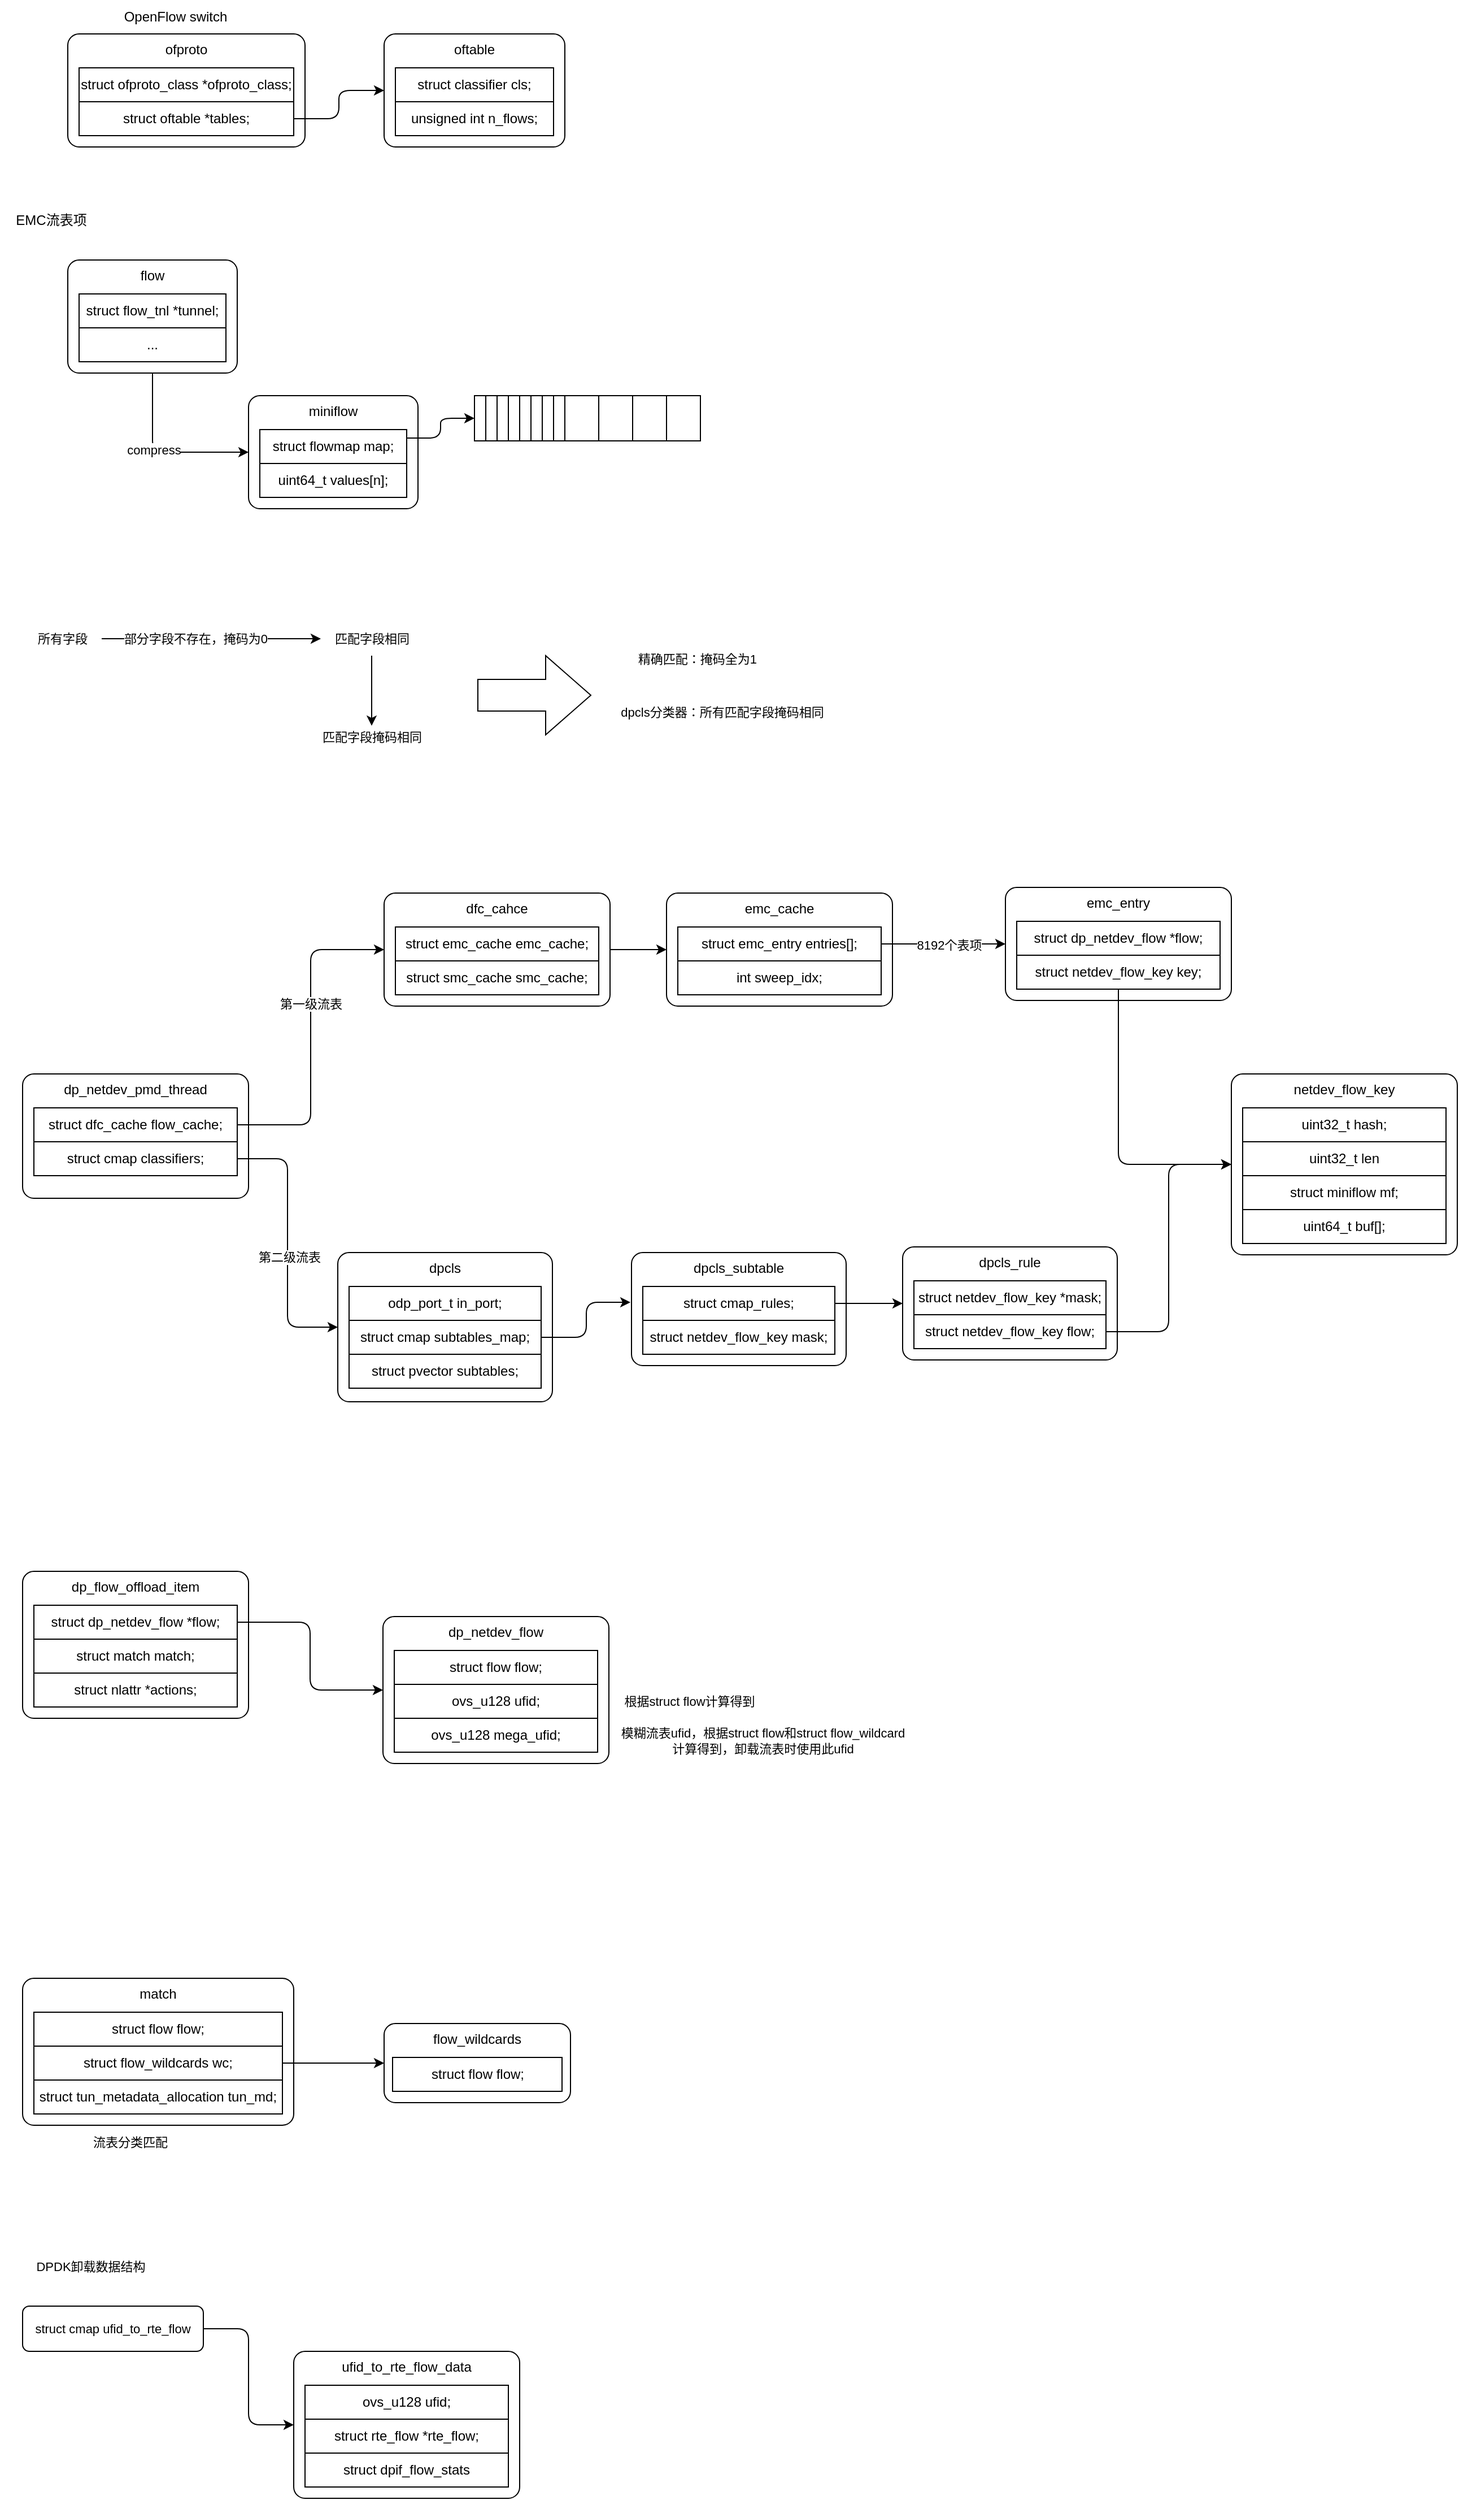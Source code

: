 <mxfile version="23.1.1" type="github" pages="6">
  <diagram name="流表" id="PT89gSSG0Q9zwz_43x5v">
    <mxGraphModel dx="2853" dy="1153" grid="1" gridSize="10" guides="1" tooltips="1" connect="1" arrows="1" fold="1" page="1" pageScale="1" pageWidth="827" pageHeight="1169" math="0" shadow="0">
      <root>
        <mxCell id="0" />
        <mxCell id="1" parent="0" />
        <mxCell id="cixltNxZxwXn1dxEwJjo-1" value="ofproto" style="rounded=1;whiteSpace=wrap;html=1;absoluteArcSize=1;verticalAlign=top;" parent="1" vertex="1">
          <mxGeometry x="40" y="40" width="210" height="100" as="geometry" />
        </mxCell>
        <mxCell id="cixltNxZxwXn1dxEwJjo-2" value="OpenFlow switch" style="text;html=1;align=center;verticalAlign=middle;resizable=0;points=[];autosize=1;strokeColor=none;fillColor=none;" parent="1" vertex="1">
          <mxGeometry x="80" y="10" width="110" height="30" as="geometry" />
        </mxCell>
        <mxCell id="cixltNxZxwXn1dxEwJjo-3" value="struct ofproto_class *ofproto_class;" style="rounded=0;whiteSpace=wrap;html=1;" parent="1" vertex="1">
          <mxGeometry x="50" y="70" width="190" height="30" as="geometry" />
        </mxCell>
        <mxCell id="cixltNxZxwXn1dxEwJjo-8" style="edgeStyle=orthogonalEdgeStyle;rounded=1;orthogonalLoop=1;jettySize=auto;html=1;exitX=1;exitY=0.5;exitDx=0;exitDy=0;entryX=0;entryY=0.5;entryDx=0;entryDy=0;curved=0;" parent="1" source="cixltNxZxwXn1dxEwJjo-4" target="cixltNxZxwXn1dxEwJjo-5" edge="1">
          <mxGeometry relative="1" as="geometry" />
        </mxCell>
        <mxCell id="cixltNxZxwXn1dxEwJjo-4" value="struct oftable *tables;" style="rounded=0;whiteSpace=wrap;html=1;" parent="1" vertex="1">
          <mxGeometry x="50" y="100" width="190" height="30" as="geometry" />
        </mxCell>
        <mxCell id="cixltNxZxwXn1dxEwJjo-5" value="oftable" style="rounded=1;whiteSpace=wrap;html=1;absoluteArcSize=1;verticalAlign=top;" parent="1" vertex="1">
          <mxGeometry x="320" y="40" width="160" height="100" as="geometry" />
        </mxCell>
        <mxCell id="cixltNxZxwXn1dxEwJjo-6" value="struct classifier cls;" style="rounded=0;whiteSpace=wrap;html=1;" parent="1" vertex="1">
          <mxGeometry x="330" y="70" width="140" height="30" as="geometry" />
        </mxCell>
        <mxCell id="cixltNxZxwXn1dxEwJjo-7" value="unsigned int n_flows;" style="rounded=0;whiteSpace=wrap;html=1;" parent="1" vertex="1">
          <mxGeometry x="330" y="100" width="140" height="30" as="geometry" />
        </mxCell>
        <mxCell id="cixltNxZxwXn1dxEwJjo-9" value="miniflow" style="rounded=1;whiteSpace=wrap;html=1;verticalAlign=top;absoluteArcSize=1;" parent="1" vertex="1">
          <mxGeometry x="200" y="360" width="150" height="100" as="geometry" />
        </mxCell>
        <mxCell id="cixltNxZxwXn1dxEwJjo-13" style="edgeStyle=orthogonalEdgeStyle;rounded=1;orthogonalLoop=1;jettySize=auto;html=1;exitX=0.5;exitY=1;exitDx=0;exitDy=0;entryX=0;entryY=0.5;entryDx=0;entryDy=0;curved=0;" parent="1" source="cixltNxZxwXn1dxEwJjo-10" target="cixltNxZxwXn1dxEwJjo-9" edge="1">
          <mxGeometry relative="1" as="geometry" />
        </mxCell>
        <mxCell id="cixltNxZxwXn1dxEwJjo-16" value="compress" style="edgeLabel;html=1;align=center;verticalAlign=middle;resizable=0;points=[];" parent="cixltNxZxwXn1dxEwJjo-13" vertex="1" connectable="0">
          <mxGeometry x="-0.12" y="1" relative="1" as="geometry">
            <mxPoint as="offset" />
          </mxGeometry>
        </mxCell>
        <mxCell id="cixltNxZxwXn1dxEwJjo-10" value="flow" style="rounded=1;whiteSpace=wrap;html=1;verticalAlign=top;absoluteArcSize=1;" parent="1" vertex="1">
          <mxGeometry x="40" y="240" width="150" height="100" as="geometry" />
        </mxCell>
        <mxCell id="cixltNxZxwXn1dxEwJjo-11" value="struct flow_tnl *tunnel;" style="rounded=0;whiteSpace=wrap;html=1;" parent="1" vertex="1">
          <mxGeometry x="50" y="270" width="130" height="30" as="geometry" />
        </mxCell>
        <mxCell id="uqy3bXzEaSLA1163_C_2-18" style="edgeStyle=orthogonalEdgeStyle;shape=connector;curved=0;rounded=1;orthogonalLoop=1;jettySize=auto;html=1;exitX=1;exitY=0.25;exitDx=0;exitDy=0;entryX=0;entryY=0.5;entryDx=0;entryDy=0;labelBackgroundColor=default;strokeColor=default;align=center;verticalAlign=middle;fontFamily=Helvetica;fontSize=11;fontColor=default;endArrow=classic;" parent="1" source="cixltNxZxwXn1dxEwJjo-17" target="cixltNxZxwXn1dxEwJjo-31" edge="1">
          <mxGeometry relative="1" as="geometry" />
        </mxCell>
        <mxCell id="cixltNxZxwXn1dxEwJjo-17" value="struct flowmap map;" style="rounded=0;whiteSpace=wrap;html=1;" parent="1" vertex="1">
          <mxGeometry x="210" y="390" width="130" height="30" as="geometry" />
        </mxCell>
        <mxCell id="cixltNxZxwXn1dxEwJjo-18" value="..." style="rounded=0;whiteSpace=wrap;html=1;" parent="1" vertex="1">
          <mxGeometry x="50" y="300" width="130" height="30" as="geometry" />
        </mxCell>
        <mxCell id="cixltNxZxwXn1dxEwJjo-19" value="uint64_t values[n];" style="rounded=0;whiteSpace=wrap;html=1;" parent="1" vertex="1">
          <mxGeometry x="210" y="420" width="130" height="30" as="geometry" />
        </mxCell>
        <mxCell id="cixltNxZxwXn1dxEwJjo-20" value="EMC流表项" style="text;html=1;align=center;verticalAlign=middle;resizable=0;points=[];autosize=1;strokeColor=none;fillColor=none;" parent="1" vertex="1">
          <mxGeometry x="-20" y="190" width="90" height="30" as="geometry" />
        </mxCell>
        <mxCell id="cixltNxZxwXn1dxEwJjo-21" value="" style="rounded=0;whiteSpace=wrap;html=1;" parent="1" vertex="1">
          <mxGeometry x="400" y="360" width="80" height="40" as="geometry" />
        </mxCell>
        <mxCell id="cixltNxZxwXn1dxEwJjo-22" value="" style="rounded=0;whiteSpace=wrap;html=1;" parent="1" vertex="1">
          <mxGeometry x="480" y="360" width="30" height="40" as="geometry" />
        </mxCell>
        <mxCell id="cixltNxZxwXn1dxEwJjo-29" value="" style="rounded=0;whiteSpace=wrap;html=1;" parent="1" vertex="1">
          <mxGeometry x="510" y="360" width="30" height="40" as="geometry" />
        </mxCell>
        <mxCell id="cixltNxZxwXn1dxEwJjo-31" value="" style="rounded=0;whiteSpace=wrap;html=1;" parent="1" vertex="1">
          <mxGeometry x="400" y="360" width="10" height="40" as="geometry" />
        </mxCell>
        <mxCell id="cixltNxZxwXn1dxEwJjo-32" value="" style="rounded=0;whiteSpace=wrap;html=1;" parent="1" vertex="1">
          <mxGeometry x="410" y="360" width="10" height="40" as="geometry" />
        </mxCell>
        <mxCell id="cixltNxZxwXn1dxEwJjo-33" value="" style="rounded=0;whiteSpace=wrap;html=1;" parent="1" vertex="1">
          <mxGeometry x="420" y="360" width="10" height="40" as="geometry" />
        </mxCell>
        <mxCell id="cixltNxZxwXn1dxEwJjo-34" value="" style="rounded=0;whiteSpace=wrap;html=1;" parent="1" vertex="1">
          <mxGeometry x="430" y="360" width="10" height="40" as="geometry" />
        </mxCell>
        <mxCell id="cixltNxZxwXn1dxEwJjo-35" value="" style="rounded=0;whiteSpace=wrap;html=1;" parent="1" vertex="1">
          <mxGeometry x="440" y="360" width="10" height="40" as="geometry" />
        </mxCell>
        <mxCell id="cixltNxZxwXn1dxEwJjo-36" value="" style="rounded=0;whiteSpace=wrap;html=1;" parent="1" vertex="1">
          <mxGeometry x="450" y="360" width="10" height="40" as="geometry" />
        </mxCell>
        <mxCell id="cixltNxZxwXn1dxEwJjo-37" value="" style="rounded=0;whiteSpace=wrap;html=1;" parent="1" vertex="1">
          <mxGeometry x="460" y="360" width="10" height="40" as="geometry" />
        </mxCell>
        <mxCell id="cixltNxZxwXn1dxEwJjo-38" value="" style="rounded=0;whiteSpace=wrap;html=1;" parent="1" vertex="1">
          <mxGeometry x="470" y="360" width="10" height="40" as="geometry" />
        </mxCell>
        <mxCell id="cixltNxZxwXn1dxEwJjo-39" value="" style="rounded=0;whiteSpace=wrap;html=1;" parent="1" vertex="1">
          <mxGeometry x="540" y="360" width="30" height="40" as="geometry" />
        </mxCell>
        <mxCell id="cixltNxZxwXn1dxEwJjo-40" value="" style="rounded=0;whiteSpace=wrap;html=1;" parent="1" vertex="1">
          <mxGeometry x="570" y="360" width="30" height="40" as="geometry" />
        </mxCell>
        <mxCell id="cixltNxZxwXn1dxEwJjo-48" value="dpcls" style="rounded=1;whiteSpace=wrap;html=1;absoluteArcSize=1;verticalAlign=top;" parent="1" vertex="1">
          <mxGeometry x="279" y="1118" width="190" height="132" as="geometry" />
        </mxCell>
        <mxCell id="cixltNxZxwXn1dxEwJjo-49" value="odp_port_t in_port;" style="rounded=0;whiteSpace=wrap;html=1;" parent="1" vertex="1">
          <mxGeometry x="289" y="1148" width="170" height="30" as="geometry" />
        </mxCell>
        <mxCell id="cixltNxZxwXn1dxEwJjo-50" value="struct cmap subtables_map;" style="rounded=0;whiteSpace=wrap;html=1;" parent="1" vertex="1">
          <mxGeometry x="289" y="1178" width="170" height="30" as="geometry" />
        </mxCell>
        <mxCell id="cixltNxZxwXn1dxEwJjo-51" value="dp_netdev_pmd_thread" style="rounded=1;whiteSpace=wrap;html=1;verticalAlign=top;absoluteArcSize=1;" parent="1" vertex="1">
          <mxGeometry y="960" width="200" height="110" as="geometry" />
        </mxCell>
        <mxCell id="cixltNxZxwXn1dxEwJjo-56" style="edgeStyle=orthogonalEdgeStyle;rounded=1;orthogonalLoop=1;jettySize=auto;html=1;exitX=1;exitY=0.5;exitDx=0;exitDy=0;entryX=0;entryY=0.5;entryDx=0;entryDy=0;curved=0;" parent="1" source="cixltNxZxwXn1dxEwJjo-52" target="cixltNxZxwXn1dxEwJjo-53" edge="1">
          <mxGeometry relative="1" as="geometry" />
        </mxCell>
        <mxCell id="cixltNxZxwXn1dxEwJjo-62" value="第一级流表" style="edgeLabel;html=1;align=center;verticalAlign=middle;resizable=0;points=[];fontSize=11;fontFamily=Helvetica;fontColor=default;" parent="cixltNxZxwXn1dxEwJjo-56" vertex="1" connectable="0">
          <mxGeometry x="0.207" relative="1" as="geometry">
            <mxPoint as="offset" />
          </mxGeometry>
        </mxCell>
        <mxCell id="cixltNxZxwXn1dxEwJjo-52" value="struct dfc_cache flow_cache;" style="rounded=0;whiteSpace=wrap;html=1;" parent="1" vertex="1">
          <mxGeometry x="10" y="990" width="180" height="30" as="geometry" />
        </mxCell>
        <mxCell id="cixltNxZxwXn1dxEwJjo-60" style="edgeStyle=orthogonalEdgeStyle;shape=connector;curved=0;rounded=1;orthogonalLoop=1;jettySize=auto;html=1;exitX=1;exitY=0.5;exitDx=0;exitDy=0;entryX=0;entryY=0.5;entryDx=0;entryDy=0;labelBackgroundColor=default;strokeColor=default;align=center;verticalAlign=middle;fontFamily=Helvetica;fontSize=11;fontColor=default;endArrow=classic;" parent="1" source="cixltNxZxwXn1dxEwJjo-53" target="cixltNxZxwXn1dxEwJjo-57" edge="1">
          <mxGeometry relative="1" as="geometry" />
        </mxCell>
        <mxCell id="cixltNxZxwXn1dxEwJjo-53" value="dfc_cahce" style="rounded=1;whiteSpace=wrap;html=1;verticalAlign=top;absoluteArcSize=1;" parent="1" vertex="1">
          <mxGeometry x="320" y="800" width="200" height="100" as="geometry" />
        </mxCell>
        <mxCell id="cixltNxZxwXn1dxEwJjo-54" value="struct emc_cache emc_cache;" style="rounded=0;whiteSpace=wrap;html=1;" parent="1" vertex="1">
          <mxGeometry x="330" y="830" width="180" height="30" as="geometry" />
        </mxCell>
        <mxCell id="cixltNxZxwXn1dxEwJjo-55" value="struct smc_cache smc_cache;" style="rounded=0;whiteSpace=wrap;html=1;" parent="1" vertex="1">
          <mxGeometry x="330" y="860" width="180" height="30" as="geometry" />
        </mxCell>
        <mxCell id="cixltNxZxwXn1dxEwJjo-57" value="emc_cache" style="rounded=1;whiteSpace=wrap;html=1;verticalAlign=top;absoluteArcSize=1;" parent="1" vertex="1">
          <mxGeometry x="570" y="800" width="200" height="100" as="geometry" />
        </mxCell>
        <mxCell id="cixltNxZxwXn1dxEwJjo-68" style="edgeStyle=orthogonalEdgeStyle;shape=connector;curved=0;rounded=1;orthogonalLoop=1;jettySize=auto;html=1;exitX=1;exitY=0.5;exitDx=0;exitDy=0;entryX=0;entryY=0.5;entryDx=0;entryDy=0;labelBackgroundColor=default;strokeColor=default;align=center;verticalAlign=middle;fontFamily=Helvetica;fontSize=11;fontColor=default;endArrow=classic;" parent="1" source="cixltNxZxwXn1dxEwJjo-58" target="cixltNxZxwXn1dxEwJjo-65" edge="1">
          <mxGeometry relative="1" as="geometry" />
        </mxCell>
        <mxCell id="cixltNxZxwXn1dxEwJjo-69" value="8192个表项" style="edgeLabel;html=1;align=center;verticalAlign=middle;resizable=0;points=[];fontSize=11;fontFamily=Helvetica;fontColor=default;" parent="cixltNxZxwXn1dxEwJjo-68" vertex="1" connectable="0">
          <mxGeometry x="0.083" y="-5" relative="1" as="geometry">
            <mxPoint y="-4" as="offset" />
          </mxGeometry>
        </mxCell>
        <mxCell id="cixltNxZxwXn1dxEwJjo-58" value="struct emc_entry entries[];" style="rounded=0;whiteSpace=wrap;html=1;" parent="1" vertex="1">
          <mxGeometry x="580" y="830" width="180" height="30" as="geometry" />
        </mxCell>
        <mxCell id="cixltNxZxwXn1dxEwJjo-59" value="int sweep_idx;" style="rounded=0;whiteSpace=wrap;html=1;" parent="1" vertex="1">
          <mxGeometry x="580" y="860" width="180" height="30" as="geometry" />
        </mxCell>
        <mxCell id="cixltNxZxwXn1dxEwJjo-63" style="edgeStyle=orthogonalEdgeStyle;shape=connector;curved=0;rounded=1;orthogonalLoop=1;jettySize=auto;html=1;exitX=1;exitY=0.5;exitDx=0;exitDy=0;entryX=0;entryY=0.5;entryDx=0;entryDy=0;labelBackgroundColor=default;strokeColor=default;align=center;verticalAlign=middle;fontFamily=Helvetica;fontSize=11;fontColor=default;endArrow=classic;" parent="1" source="cixltNxZxwXn1dxEwJjo-61" target="cixltNxZxwXn1dxEwJjo-48" edge="1">
          <mxGeometry relative="1" as="geometry" />
        </mxCell>
        <mxCell id="cixltNxZxwXn1dxEwJjo-64" value="第二级流表" style="edgeLabel;html=1;align=center;verticalAlign=middle;resizable=0;points=[];fontSize=11;fontFamily=Helvetica;fontColor=default;" parent="cixltNxZxwXn1dxEwJjo-63" vertex="1" connectable="0">
          <mxGeometry x="0.102" y="1" relative="1" as="geometry">
            <mxPoint as="offset" />
          </mxGeometry>
        </mxCell>
        <mxCell id="cixltNxZxwXn1dxEwJjo-61" value="struct cmap classifiers;" style="rounded=0;whiteSpace=wrap;html=1;" parent="1" vertex="1">
          <mxGeometry x="10" y="1020" width="180" height="30" as="geometry" />
        </mxCell>
        <mxCell id="cixltNxZxwXn1dxEwJjo-65" value="emc_entry" style="rounded=1;whiteSpace=wrap;html=1;verticalAlign=top;absoluteArcSize=1;" parent="1" vertex="1">
          <mxGeometry x="870" y="795" width="200" height="100" as="geometry" />
        </mxCell>
        <mxCell id="cixltNxZxwXn1dxEwJjo-66" value="struct dp_netdev_flow *flow;" style="rounded=0;whiteSpace=wrap;html=1;" parent="1" vertex="1">
          <mxGeometry x="880" y="825" width="180" height="30" as="geometry" />
        </mxCell>
        <mxCell id="oIIJKYIm2VmkRfVMpoMM-3" style="edgeStyle=orthogonalEdgeStyle;shape=connector;curved=0;rounded=1;orthogonalLoop=1;jettySize=auto;html=1;exitX=0.5;exitY=1;exitDx=0;exitDy=0;entryX=0;entryY=0.5;entryDx=0;entryDy=0;labelBackgroundColor=default;strokeColor=default;align=center;verticalAlign=middle;fontFamily=Helvetica;fontSize=11;fontColor=default;endArrow=classic;" parent="1" source="cixltNxZxwXn1dxEwJjo-67" target="cixltNxZxwXn1dxEwJjo-78" edge="1">
          <mxGeometry relative="1" as="geometry" />
        </mxCell>
        <mxCell id="cixltNxZxwXn1dxEwJjo-67" value="struct netdev_flow_key key;" style="rounded=0;whiteSpace=wrap;html=1;" parent="1" vertex="1">
          <mxGeometry x="880" y="855" width="180" height="30" as="geometry" />
        </mxCell>
        <mxCell id="cixltNxZxwXn1dxEwJjo-70" value="dpcls_subtable" style="rounded=1;whiteSpace=wrap;html=1;absoluteArcSize=1;verticalAlign=top;" parent="1" vertex="1">
          <mxGeometry x="539" y="1118" width="190" height="100" as="geometry" />
        </mxCell>
        <mxCell id="cixltNxZxwXn1dxEwJjo-77" style="edgeStyle=orthogonalEdgeStyle;shape=connector;curved=0;rounded=1;orthogonalLoop=1;jettySize=auto;html=1;exitX=1;exitY=0.5;exitDx=0;exitDy=0;entryX=0;entryY=0.5;entryDx=0;entryDy=0;labelBackgroundColor=default;strokeColor=default;align=center;verticalAlign=middle;fontFamily=Helvetica;fontSize=11;fontColor=default;endArrow=classic;" parent="1" source="cixltNxZxwXn1dxEwJjo-71" target="cixltNxZxwXn1dxEwJjo-74" edge="1">
          <mxGeometry relative="1" as="geometry" />
        </mxCell>
        <mxCell id="cixltNxZxwXn1dxEwJjo-71" value="struct cmap_rules;" style="rounded=0;whiteSpace=wrap;html=1;" parent="1" vertex="1">
          <mxGeometry x="549" y="1148" width="170" height="30" as="geometry" />
        </mxCell>
        <mxCell id="cixltNxZxwXn1dxEwJjo-72" value="struct netdev_flow_key mask;" style="rounded=0;whiteSpace=wrap;html=1;" parent="1" vertex="1">
          <mxGeometry x="549" y="1178" width="170" height="30" as="geometry" />
        </mxCell>
        <mxCell id="cixltNxZxwXn1dxEwJjo-73" style="edgeStyle=orthogonalEdgeStyle;shape=connector;curved=0;rounded=1;orthogonalLoop=1;jettySize=auto;html=1;exitX=1;exitY=0.5;exitDx=0;exitDy=0;entryX=-0.005;entryY=0.44;entryDx=0;entryDy=0;entryPerimeter=0;labelBackgroundColor=default;strokeColor=default;align=center;verticalAlign=middle;fontFamily=Helvetica;fontSize=11;fontColor=default;endArrow=classic;" parent="1" source="cixltNxZxwXn1dxEwJjo-50" target="cixltNxZxwXn1dxEwJjo-70" edge="1">
          <mxGeometry relative="1" as="geometry" />
        </mxCell>
        <mxCell id="cixltNxZxwXn1dxEwJjo-74" value="dpcls_rule" style="rounded=1;whiteSpace=wrap;html=1;absoluteArcSize=1;verticalAlign=top;" parent="1" vertex="1">
          <mxGeometry x="779" y="1113" width="190" height="100" as="geometry" />
        </mxCell>
        <mxCell id="cixltNxZxwXn1dxEwJjo-75" value="struct netdev_flow_key *mask;" style="rounded=0;whiteSpace=wrap;html=1;" parent="1" vertex="1">
          <mxGeometry x="789" y="1143" width="170" height="30" as="geometry" />
        </mxCell>
        <mxCell id="cixltNxZxwXn1dxEwJjo-85" style="edgeStyle=orthogonalEdgeStyle;shape=connector;curved=0;rounded=1;orthogonalLoop=1;jettySize=auto;html=1;exitX=1;exitY=0.5;exitDx=0;exitDy=0;entryX=0;entryY=0.5;entryDx=0;entryDy=0;labelBackgroundColor=default;strokeColor=default;align=center;verticalAlign=middle;fontFamily=Helvetica;fontSize=11;fontColor=default;endArrow=classic;" parent="1" source="cixltNxZxwXn1dxEwJjo-76" target="cixltNxZxwXn1dxEwJjo-78" edge="1">
          <mxGeometry relative="1" as="geometry" />
        </mxCell>
        <mxCell id="cixltNxZxwXn1dxEwJjo-76" value="struct netdev_flow_key flow;" style="rounded=0;whiteSpace=wrap;html=1;" parent="1" vertex="1">
          <mxGeometry x="789" y="1173" width="170" height="30" as="geometry" />
        </mxCell>
        <mxCell id="cixltNxZxwXn1dxEwJjo-78" value="netdev_flow_key" style="rounded=1;whiteSpace=wrap;html=1;verticalAlign=top;absoluteArcSize=1;" parent="1" vertex="1">
          <mxGeometry x="1070" y="960" width="200" height="160" as="geometry" />
        </mxCell>
        <mxCell id="cixltNxZxwXn1dxEwJjo-79" value="uint32_t hash;" style="rounded=0;whiteSpace=wrap;html=1;" parent="1" vertex="1">
          <mxGeometry x="1080" y="990" width="180" height="30" as="geometry" />
        </mxCell>
        <mxCell id="cixltNxZxwXn1dxEwJjo-80" value="uint32_t len" style="rounded=0;whiteSpace=wrap;html=1;" parent="1" vertex="1">
          <mxGeometry x="1080" y="1020" width="180" height="30" as="geometry" />
        </mxCell>
        <mxCell id="cixltNxZxwXn1dxEwJjo-81" value="struct miniflow mf;" style="rounded=0;whiteSpace=wrap;html=1;" parent="1" vertex="1">
          <mxGeometry x="1080" y="1050" width="180" height="30" as="geometry" />
        </mxCell>
        <mxCell id="cixltNxZxwXn1dxEwJjo-82" value="uint64_t buf[];" style="rounded=0;whiteSpace=wrap;html=1;" parent="1" vertex="1">
          <mxGeometry x="1080" y="1080" width="180" height="30" as="geometry" />
        </mxCell>
        <mxCell id="D7nwFbPc7nLDZD2cF_KA-1" value="struct pvector subtables;" style="rounded=0;whiteSpace=wrap;html=1;" parent="1" vertex="1">
          <mxGeometry x="289" y="1208" width="170" height="30" as="geometry" />
        </mxCell>
        <mxCell id="WoH132ruxNZVbLMPqTdf-3" value="dp_netdev_flow" style="rounded=1;whiteSpace=wrap;html=1;verticalAlign=top;absoluteArcSize=1;" parent="1" vertex="1">
          <mxGeometry x="319" y="1440" width="200" height="130" as="geometry" />
        </mxCell>
        <mxCell id="WoH132ruxNZVbLMPqTdf-4" value="struct flow flow;" style="rounded=0;whiteSpace=wrap;html=1;" parent="1" vertex="1">
          <mxGeometry x="329" y="1470" width="180" height="30" as="geometry" />
        </mxCell>
        <mxCell id="WoH132ruxNZVbLMPqTdf-5" value="ovs_u128 ufid;" style="rounded=0;whiteSpace=wrap;html=1;" parent="1" vertex="1">
          <mxGeometry x="329" y="1500" width="180" height="30" as="geometry" />
        </mxCell>
        <mxCell id="WoH132ruxNZVbLMPqTdf-6" value="ovs_u128 mega_ufid;" style="rounded=0;whiteSpace=wrap;html=1;" parent="1" vertex="1">
          <mxGeometry x="329" y="1530" width="180" height="30" as="geometry" />
        </mxCell>
        <mxCell id="WoH132ruxNZVbLMPqTdf-7" value="模糊流表ufid，根据struct flow和struct flow_wildcard&lt;br&gt;计算得到，卸载流表时使用此ufid" style="text;html=1;align=center;verticalAlign=middle;resizable=0;points=[];autosize=1;strokeColor=none;fillColor=none;fontSize=11;fontFamily=Helvetica;fontColor=default;" parent="1" vertex="1">
          <mxGeometry x="520" y="1530" width="270" height="40" as="geometry" />
        </mxCell>
        <mxCell id="WoH132ruxNZVbLMPqTdf-8" value="根据struct flow计算得到" style="text;html=1;align=center;verticalAlign=middle;resizable=0;points=[];autosize=1;strokeColor=none;fillColor=none;fontSize=11;fontFamily=Helvetica;fontColor=default;" parent="1" vertex="1">
          <mxGeometry x="520" y="1500" width="140" height="30" as="geometry" />
        </mxCell>
        <mxCell id="WoH132ruxNZVbLMPqTdf-10" value="dp_flow_offload_item" style="rounded=1;whiteSpace=wrap;html=1;verticalAlign=top;absoluteArcSize=1;" parent="1" vertex="1">
          <mxGeometry y="1400" width="200" height="130" as="geometry" />
        </mxCell>
        <mxCell id="WoH132ruxNZVbLMPqTdf-14" style="edgeStyle=orthogonalEdgeStyle;shape=connector;curved=0;rounded=1;orthogonalLoop=1;jettySize=auto;html=1;exitX=1;exitY=0.5;exitDx=0;exitDy=0;entryX=0;entryY=0.5;entryDx=0;entryDy=0;labelBackgroundColor=default;strokeColor=default;align=center;verticalAlign=middle;fontFamily=Helvetica;fontSize=11;fontColor=default;endArrow=classic;" parent="1" source="WoH132ruxNZVbLMPqTdf-11" target="WoH132ruxNZVbLMPqTdf-3" edge="1">
          <mxGeometry relative="1" as="geometry" />
        </mxCell>
        <mxCell id="WoH132ruxNZVbLMPqTdf-11" value="struct dp_netdev_flow *flow;" style="rounded=0;whiteSpace=wrap;html=1;" parent="1" vertex="1">
          <mxGeometry x="10" y="1430" width="180" height="30" as="geometry" />
        </mxCell>
        <mxCell id="WoH132ruxNZVbLMPqTdf-12" value="struct match match;" style="rounded=0;whiteSpace=wrap;html=1;" parent="1" vertex="1">
          <mxGeometry x="10" y="1460" width="180" height="30" as="geometry" />
        </mxCell>
        <mxCell id="WoH132ruxNZVbLMPqTdf-13" value="struct nlattr *actions;" style="rounded=0;whiteSpace=wrap;html=1;" parent="1" vertex="1">
          <mxGeometry x="10" y="1490" width="180" height="30" as="geometry" />
        </mxCell>
        <mxCell id="uqy3bXzEaSLA1163_C_2-1" value="DPDK卸载数据结构" style="text;html=1;align=center;verticalAlign=middle;resizable=0;points=[];autosize=1;strokeColor=none;fillColor=none;fontSize=11;fontFamily=Helvetica;fontColor=default;" parent="1" vertex="1">
          <mxGeometry y="2000" width="120" height="30" as="geometry" />
        </mxCell>
        <mxCell id="uqy3bXzEaSLA1163_C_2-2" style="edgeStyle=orthogonalEdgeStyle;shape=connector;curved=0;rounded=1;orthogonalLoop=1;jettySize=auto;html=1;exitX=1;exitY=0.5;exitDx=0;exitDy=0;entryX=0;entryY=0.5;entryDx=0;entryDy=0;labelBackgroundColor=default;strokeColor=default;align=center;verticalAlign=middle;fontFamily=Helvetica;fontSize=11;fontColor=default;endArrow=classic;" parent="1" source="uqy3bXzEaSLA1163_C_2-3" target="uqy3bXzEaSLA1163_C_2-4" edge="1">
          <mxGeometry relative="1" as="geometry" />
        </mxCell>
        <mxCell id="uqy3bXzEaSLA1163_C_2-3" value="struct cmap ufid_to_rte_flow" style="rounded=1;whiteSpace=wrap;html=1;fontFamily=Helvetica;fontSize=11;fontColor=default;" parent="1" vertex="1">
          <mxGeometry y="2050" width="160" height="40" as="geometry" />
        </mxCell>
        <mxCell id="uqy3bXzEaSLA1163_C_2-4" value="ufid_to_rte_flow_data" style="rounded=1;whiteSpace=wrap;html=1;verticalAlign=top;absoluteArcSize=1;" parent="1" vertex="1">
          <mxGeometry x="240" y="2090" width="200" height="130" as="geometry" />
        </mxCell>
        <mxCell id="uqy3bXzEaSLA1163_C_2-5" value="ovs_u128 ufid;" style="rounded=0;whiteSpace=wrap;html=1;" parent="1" vertex="1">
          <mxGeometry x="250" y="2120" width="180" height="30" as="geometry" />
        </mxCell>
        <mxCell id="uqy3bXzEaSLA1163_C_2-6" value="struct rte_flow *rte_flow;" style="rounded=0;whiteSpace=wrap;html=1;" parent="1" vertex="1">
          <mxGeometry x="250" y="2150" width="180" height="30" as="geometry" />
        </mxCell>
        <mxCell id="uqy3bXzEaSLA1163_C_2-7" value="struct dpif_flow_stats" style="rounded=0;whiteSpace=wrap;html=1;" parent="1" vertex="1">
          <mxGeometry x="250" y="2180" width="180" height="30" as="geometry" />
        </mxCell>
        <mxCell id="uqy3bXzEaSLA1163_C_2-8" value="match" style="rounded=1;whiteSpace=wrap;html=1;verticalAlign=top;absoluteArcSize=1;" parent="1" vertex="1">
          <mxGeometry y="1760" width="240" height="130" as="geometry" />
        </mxCell>
        <mxCell id="uqy3bXzEaSLA1163_C_2-9" value="struct flow flow;" style="rounded=0;whiteSpace=wrap;html=1;" parent="1" vertex="1">
          <mxGeometry x="10" y="1790" width="220" height="30" as="geometry" />
        </mxCell>
        <mxCell id="uqy3bXzEaSLA1163_C_2-17" style="edgeStyle=orthogonalEdgeStyle;shape=connector;curved=0;rounded=1;orthogonalLoop=1;jettySize=auto;html=1;exitX=1;exitY=0.5;exitDx=0;exitDy=0;entryX=0;entryY=0.5;entryDx=0;entryDy=0;labelBackgroundColor=default;strokeColor=default;align=center;verticalAlign=middle;fontFamily=Helvetica;fontSize=11;fontColor=default;endArrow=classic;" parent="1" source="uqy3bXzEaSLA1163_C_2-10" target="uqy3bXzEaSLA1163_C_2-14" edge="1">
          <mxGeometry relative="1" as="geometry" />
        </mxCell>
        <mxCell id="uqy3bXzEaSLA1163_C_2-10" value="struct flow_wildcards wc;" style="rounded=0;whiteSpace=wrap;html=1;" parent="1" vertex="1">
          <mxGeometry x="10" y="1820" width="220" height="30" as="geometry" />
        </mxCell>
        <mxCell id="uqy3bXzEaSLA1163_C_2-12" value="流表分类匹配" style="text;html=1;align=center;verticalAlign=middle;resizable=0;points=[];autosize=1;strokeColor=none;fillColor=none;fontSize=11;fontFamily=Helvetica;fontColor=default;" parent="1" vertex="1">
          <mxGeometry x="50" y="1890" width="90" height="30" as="geometry" />
        </mxCell>
        <mxCell id="uqy3bXzEaSLA1163_C_2-13" value="struct tun_metadata_allocation tun_md;" style="rounded=0;whiteSpace=wrap;html=1;" parent="1" vertex="1">
          <mxGeometry x="10" y="1850" width="220" height="30" as="geometry" />
        </mxCell>
        <mxCell id="uqy3bXzEaSLA1163_C_2-14" value="flow_wildcards" style="rounded=1;whiteSpace=wrap;html=1;verticalAlign=top;absoluteArcSize=1;" parent="1" vertex="1">
          <mxGeometry x="320" y="1800" width="165" height="70" as="geometry" />
        </mxCell>
        <mxCell id="uqy3bXzEaSLA1163_C_2-15" value="struct flow flow;" style="rounded=0;whiteSpace=wrap;html=1;" parent="1" vertex="1">
          <mxGeometry x="327.5" y="1830" width="150" height="30" as="geometry" />
        </mxCell>
        <mxCell id="QhT98oRUzkLopGCzYd1w-1" value="匹配字段相同" style="text;html=1;align=center;verticalAlign=middle;resizable=0;points=[];autosize=1;strokeColor=none;fillColor=none;fontSize=11;fontFamily=Helvetica;fontColor=default;" parent="1" vertex="1">
          <mxGeometry x="264" y="560" width="90" height="30" as="geometry" />
        </mxCell>
        <mxCell id="QhT98oRUzkLopGCzYd1w-2" value="匹配字段掩码相同" style="text;html=1;align=center;verticalAlign=middle;resizable=0;points=[];autosize=1;strokeColor=none;fillColor=none;fontSize=11;fontFamily=Helvetica;fontColor=default;" parent="1" vertex="1">
          <mxGeometry x="254" y="647" width="110" height="30" as="geometry" />
        </mxCell>
        <mxCell id="QhT98oRUzkLopGCzYd1w-3" style="edgeStyle=orthogonalEdgeStyle;shape=connector;curved=0;rounded=1;orthogonalLoop=1;jettySize=auto;html=1;entryX=0.5;entryY=0.167;entryDx=0;entryDy=0;entryPerimeter=0;labelBackgroundColor=default;strokeColor=default;align=center;verticalAlign=middle;fontFamily=Helvetica;fontSize=11;fontColor=default;endArrow=classic;" parent="1" source="QhT98oRUzkLopGCzYd1w-1" target="QhT98oRUzkLopGCzYd1w-2" edge="1">
          <mxGeometry relative="1" as="geometry" />
        </mxCell>
        <mxCell id="QhT98oRUzkLopGCzYd1w-4" value="" style="html=1;shadow=0;dashed=0;align=center;verticalAlign=middle;shape=mxgraph.arrows2.arrow;dy=0.6;dx=40;notch=0;fontFamily=Helvetica;fontSize=11;fontColor=default;" parent="1" vertex="1">
          <mxGeometry x="403" y="590" width="100" height="70" as="geometry" />
        </mxCell>
        <mxCell id="QhT98oRUzkLopGCzYd1w-5" value="dpcls分类器：所有匹配字段掩码相同" style="text;html=1;align=center;verticalAlign=middle;resizable=0;points=[];autosize=1;strokeColor=none;fillColor=none;fontSize=11;fontFamily=Helvetica;fontColor=default;" parent="1" vertex="1">
          <mxGeometry x="519" y="625" width="200" height="30" as="geometry" />
        </mxCell>
        <mxCell id="QhT98oRUzkLopGCzYd1w-6" value="精确匹配：掩码全为1" style="text;html=1;align=center;verticalAlign=middle;resizable=0;points=[];autosize=1;strokeColor=none;fillColor=none;fontSize=11;fontFamily=Helvetica;fontColor=default;" parent="1" vertex="1">
          <mxGeometry x="531.5" y="578" width="130" height="30" as="geometry" />
        </mxCell>
        <mxCell id="QhT98oRUzkLopGCzYd1w-9" style="edgeStyle=orthogonalEdgeStyle;shape=connector;curved=0;rounded=1;orthogonalLoop=1;jettySize=auto;html=1;labelBackgroundColor=default;strokeColor=default;align=center;verticalAlign=middle;fontFamily=Helvetica;fontSize=11;fontColor=default;endArrow=classic;" parent="1" source="QhT98oRUzkLopGCzYd1w-8" target="QhT98oRUzkLopGCzYd1w-1" edge="1">
          <mxGeometry relative="1" as="geometry" />
        </mxCell>
        <mxCell id="QhT98oRUzkLopGCzYd1w-10" value="部分字段不存在，掩码为0" style="edgeLabel;html=1;align=center;verticalAlign=middle;resizable=0;points=[];fontSize=11;fontFamily=Helvetica;fontColor=default;" parent="QhT98oRUzkLopGCzYd1w-9" vertex="1" connectable="0">
          <mxGeometry x="-0.144" relative="1" as="geometry">
            <mxPoint as="offset" />
          </mxGeometry>
        </mxCell>
        <mxCell id="QhT98oRUzkLopGCzYd1w-8" value="所有字段" style="text;html=1;align=center;verticalAlign=middle;resizable=0;points=[];autosize=1;strokeColor=none;fillColor=none;fontSize=11;fontFamily=Helvetica;fontColor=default;" parent="1" vertex="1">
          <mxGeometry y="560" width="70" height="30" as="geometry" />
        </mxCell>
      </root>
    </mxGraphModel>
  </diagram>
  <diagram id="WG6mIKDXf98Hm2B6oUXi" name="流表查找">
    <mxGraphModel dx="1237" dy="926" grid="1" gridSize="10" guides="1" tooltips="1" connect="1" arrows="1" fold="1" page="1" pageScale="1" pageWidth="827" pageHeight="1169" math="0" shadow="0">
      <root>
        <mxCell id="0" />
        <mxCell id="1" parent="0" />
        <mxCell id="aJ-2Motd2lM9QWuPt4oH-5" style="edgeStyle=orthogonalEdgeStyle;shape=connector;curved=0;rounded=1;orthogonalLoop=1;jettySize=auto;html=1;exitX=0.25;exitY=1;exitDx=0;exitDy=0;entryX=0;entryY=0.5;entryDx=0;entryDy=0;labelBackgroundColor=default;strokeColor=default;align=center;verticalAlign=middle;fontFamily=Helvetica;fontSize=12;fontColor=default;endArrow=classic;" parent="1" source="aJ-2Motd2lM9QWuPt4oH-1" target="aJ-2Motd2lM9QWuPt4oH-2" edge="1">
          <mxGeometry relative="1" as="geometry" />
        </mxCell>
        <mxCell id="aJ-2Motd2lM9QWuPt4oH-6" style="edgeStyle=orthogonalEdgeStyle;shape=connector;curved=0;rounded=1;orthogonalLoop=1;jettySize=auto;html=1;exitX=0.25;exitY=1;exitDx=0;exitDy=0;entryX=0;entryY=0.5;entryDx=0;entryDy=0;labelBackgroundColor=default;strokeColor=default;align=center;verticalAlign=middle;fontFamily=Helvetica;fontSize=12;fontColor=default;endArrow=classic;" parent="1" source="aJ-2Motd2lM9QWuPt4oH-1" target="aJ-2Motd2lM9QWuPt4oH-3" edge="1">
          <mxGeometry relative="1" as="geometry" />
        </mxCell>
        <mxCell id="aJ-2Motd2lM9QWuPt4oH-7" style="edgeStyle=orthogonalEdgeStyle;shape=connector;curved=0;rounded=1;orthogonalLoop=1;jettySize=auto;html=1;exitX=0.25;exitY=1;exitDx=0;exitDy=0;entryX=0;entryY=0.5;entryDx=0;entryDy=0;labelBackgroundColor=default;strokeColor=default;align=center;verticalAlign=middle;fontFamily=Helvetica;fontSize=12;fontColor=default;endArrow=classic;" parent="1" source="aJ-2Motd2lM9QWuPt4oH-1" target="aJ-2Motd2lM9QWuPt4oH-4" edge="1">
          <mxGeometry relative="1" as="geometry" />
        </mxCell>
        <mxCell id="aJ-2Motd2lM9QWuPt4oH-1" value="emc_lookup" style="rounded=1;whiteSpace=wrap;html=1;fontFamily=Helvetica;fontSize=12;fontColor=default;" parent="1" vertex="1">
          <mxGeometry x="40" y="10" width="120" height="40" as="geometry" />
        </mxCell>
        <mxCell id="aJ-2Motd2lM9QWuPt4oH-2" value="根据key记录的hash索引emc_cache" style="rounded=1;whiteSpace=wrap;html=1;fontFamily=Helvetica;fontSize=12;fontColor=default;" parent="1" vertex="1">
          <mxGeometry x="100" y="70" width="200" height="40" as="geometry" />
        </mxCell>
        <mxCell id="aJ-2Motd2lM9QWuPt4oH-3" value="比较hash值一致性" style="rounded=1;whiteSpace=wrap;html=1;fontFamily=Helvetica;fontSize=12;fontColor=default;" parent="1" vertex="1">
          <mxGeometry x="100" y="130" width="120" height="40" as="geometry" />
        </mxCell>
        <mxCell id="aJ-2Motd2lM9QWuPt4oH-4" value="netdev_flow_key_equal_mf" style="rounded=1;whiteSpace=wrap;html=1;fontFamily=Helvetica;fontSize=12;fontColor=default;" parent="1" vertex="1">
          <mxGeometry x="100" y="190" width="170" height="40" as="geometry" />
        </mxCell>
        <mxCell id="UCn8ZwJ9PfPmb_IsHGhp-8" style="edgeStyle=orthogonalEdgeStyle;shape=connector;curved=0;rounded=1;orthogonalLoop=1;jettySize=auto;html=1;exitX=0.25;exitY=1;exitDx=0;exitDy=0;entryX=0;entryY=0.5;entryDx=0;entryDy=0;labelBackgroundColor=default;strokeColor=default;align=center;verticalAlign=middle;fontFamily=Helvetica;fontSize=11;fontColor=default;endArrow=classic;" parent="1" source="UCn8ZwJ9PfPmb_IsHGhp-2" target="UCn8ZwJ9PfPmb_IsHGhp-3" edge="1">
          <mxGeometry relative="1" as="geometry" />
        </mxCell>
        <mxCell id="UCn8ZwJ9PfPmb_IsHGhp-15" style="edgeStyle=orthogonalEdgeStyle;shape=connector;curved=0;rounded=1;orthogonalLoop=1;jettySize=auto;html=1;exitX=0.25;exitY=1;exitDx=0;exitDy=0;entryX=0;entryY=0.5;entryDx=0;entryDy=0;labelBackgroundColor=default;strokeColor=default;align=center;verticalAlign=middle;fontFamily=Helvetica;fontSize=11;fontColor=default;endArrow=classic;" parent="1" source="UCn8ZwJ9PfPmb_IsHGhp-2" target="UCn8ZwJ9PfPmb_IsHGhp-4" edge="1">
          <mxGeometry relative="1" as="geometry" />
        </mxCell>
        <mxCell id="UCn8ZwJ9PfPmb_IsHGhp-2" value="dpcls_insert" style="rounded=1;whiteSpace=wrap;html=1;fontFamily=Helvetica;fontSize=12;fontColor=default;" parent="1" vertex="1">
          <mxGeometry x="40" y="440" width="120" height="40" as="geometry" />
        </mxCell>
        <mxCell id="UCn8ZwJ9PfPmb_IsHGhp-10" style="edgeStyle=orthogonalEdgeStyle;shape=connector;curved=0;rounded=1;orthogonalLoop=1;jettySize=auto;html=1;exitX=0.25;exitY=1;exitDx=0;exitDy=0;entryX=0;entryY=0.5;entryDx=0;entryDy=0;labelBackgroundColor=default;strokeColor=default;align=center;verticalAlign=middle;fontFamily=Helvetica;fontSize=11;fontColor=default;endArrow=classic;" parent="1" source="UCn8ZwJ9PfPmb_IsHGhp-3" target="UCn8ZwJ9PfPmb_IsHGhp-6" edge="1">
          <mxGeometry relative="1" as="geometry" />
        </mxCell>
        <mxCell id="UCn8ZwJ9PfPmb_IsHGhp-14" style="edgeStyle=orthogonalEdgeStyle;shape=connector;curved=0;rounded=1;orthogonalLoop=1;jettySize=auto;html=1;exitX=0.25;exitY=1;exitDx=0;exitDy=0;entryX=0;entryY=0.5;entryDx=0;entryDy=0;labelBackgroundColor=default;strokeColor=default;align=center;verticalAlign=middle;fontFamily=Helvetica;fontSize=11;fontColor=default;endArrow=classic;" parent="1" source="UCn8ZwJ9PfPmb_IsHGhp-3" target="UCn8ZwJ9PfPmb_IsHGhp-7" edge="1">
          <mxGeometry relative="1" as="geometry" />
        </mxCell>
        <mxCell id="UCn8ZwJ9PfPmb_IsHGhp-3" value="dpcls_find_subtable" style="rounded=1;whiteSpace=wrap;html=1;fontFamily=Helvetica;fontSize=12;fontColor=default;" parent="1" vertex="1">
          <mxGeometry x="100" y="500" width="140" height="40" as="geometry" />
        </mxCell>
        <mxCell id="UCn8ZwJ9PfPmb_IsHGhp-4" value="cmap_insert" style="rounded=1;whiteSpace=wrap;html=1;fontFamily=Helvetica;fontSize=12;fontColor=default;" parent="1" vertex="1">
          <mxGeometry x="110" y="730" width="140" height="40" as="geometry" />
        </mxCell>
        <mxCell id="UCn8ZwJ9PfPmb_IsHGhp-12" style="edgeStyle=orthogonalEdgeStyle;shape=connector;curved=0;rounded=1;orthogonalLoop=1;jettySize=auto;html=1;exitX=0.25;exitY=1;exitDx=0;exitDy=0;entryX=0;entryY=0.5;entryDx=0;entryDy=0;labelBackgroundColor=default;strokeColor=default;align=center;verticalAlign=middle;fontFamily=Helvetica;fontSize=11;fontColor=default;endArrow=classic;" parent="1" source="UCn8ZwJ9PfPmb_IsHGhp-6" target="UCn8ZwJ9PfPmb_IsHGhp-11" edge="1">
          <mxGeometry relative="1" as="geometry" />
        </mxCell>
        <mxCell id="UCn8ZwJ9PfPmb_IsHGhp-6" value="CMAP_FOR_EACH_WITH_HASH" style="rounded=0;whiteSpace=wrap;html=1;fontFamily=Helvetica;fontSize=11;fontColor=default;" parent="1" vertex="1">
          <mxGeometry x="160" y="560" width="180" height="30" as="geometry" />
        </mxCell>
        <mxCell id="UCn8ZwJ9PfPmb_IsHGhp-7" value="dpcls_create_subtable" style="rounded=1;whiteSpace=wrap;html=1;fontFamily=Helvetica;fontSize=12;fontColor=default;" parent="1" vertex="1">
          <mxGeometry x="160" y="670" width="140" height="40" as="geometry" />
        </mxCell>
        <mxCell id="UCn8ZwJ9PfPmb_IsHGhp-11" value="netdev_flow_key_equal" style="rounded=1;whiteSpace=wrap;html=1;fontFamily=Helvetica;fontSize=12;fontColor=default;" parent="1" vertex="1">
          <mxGeometry x="230" y="610" width="140" height="40" as="geometry" />
        </mxCell>
        <mxCell id="UCn8ZwJ9PfPmb_IsHGhp-13" value="匹配mask，成功则返回subtable" style="text;html=1;align=center;verticalAlign=middle;resizable=0;points=[];autosize=1;strokeColor=none;fillColor=none;fontSize=11;fontFamily=Helvetica;fontColor=default;" parent="1" vertex="1">
          <mxGeometry x="370" y="615" width="180" height="30" as="geometry" />
        </mxCell>
      </root>
    </mxGraphModel>
  </diagram>
  <diagram id="KfYyJIabWv8F5N57TYFu" name="流表卸载">
    <mxGraphModel dx="1237" dy="926" grid="1" gridSize="10" guides="1" tooltips="1" connect="1" arrows="1" fold="1" page="1" pageScale="1" pageWidth="827" pageHeight="1169" math="0" shadow="0">
      <root>
        <mxCell id="0" />
        <mxCell id="1" parent="0" />
        <mxCell id="q4hbmM9f4ceP_NHf_4eE-1" value="struct netdev_flow_api netdev_offload_dpdk" style="text;html=1;align=center;verticalAlign=middle;resizable=0;points=[];autosize=1;strokeColor=none;fillColor=none;" parent="1" vertex="1">
          <mxGeometry x="1540" width="260" height="30" as="geometry" />
        </mxCell>
        <mxCell id="inFKx90nOk23FcoaH2iq-3" style="edgeStyle=orthogonalEdgeStyle;rounded=1;orthogonalLoop=1;jettySize=auto;html=1;exitX=1;exitY=0.5;exitDx=0;exitDy=0;entryX=0;entryY=0.5;entryDx=0;entryDy=0;curved=0;" parent="1" source="q4hbmM9f4ceP_NHf_4eE-2" target="inFKx90nOk23FcoaH2iq-2" edge="1">
          <mxGeometry relative="1" as="geometry" />
        </mxCell>
        <mxCell id="q4hbmM9f4ceP_NHf_4eE-2" value="flow_put_on_pmd" style="rounded=1;whiteSpace=wrap;html=1;" parent="1" vertex="1">
          <mxGeometry y="160" width="140" height="40" as="geometry" />
        </mxCell>
        <mxCell id="inFKx90nOk23FcoaH2iq-4" style="edgeStyle=orthogonalEdgeStyle;shape=connector;curved=0;rounded=1;orthogonalLoop=1;jettySize=auto;html=1;exitX=1;exitY=0.5;exitDx=0;exitDy=0;entryX=0;entryY=0.5;entryDx=0;entryDy=0;labelBackgroundColor=default;strokeColor=default;align=center;verticalAlign=middle;fontFamily=Helvetica;fontSize=11;fontColor=default;endArrow=classic;dashed=1;" parent="1" source="yc3ZP30t6-2lDrhL5_Zk-5" target="inFKx90nOk23FcoaH2iq-2" edge="1">
          <mxGeometry relative="1" as="geometry">
            <Array as="points">
              <mxPoint x="400" y="860" />
              <mxPoint x="400" y="180" />
            </Array>
          </mxGeometry>
        </mxCell>
        <mxCell id="g7GXqrJrwCQ8I8c51fjE-2" value="添加megaflow流表" style="edgeLabel;html=1;align=center;verticalAlign=middle;resizable=0;points=[];fontSize=11;fontFamily=Helvetica;fontColor=default;" parent="inFKx90nOk23FcoaH2iq-4" vertex="1" connectable="0">
          <mxGeometry x="-0.927" y="-2" relative="1" as="geometry">
            <mxPoint x="146" y="-332" as="offset" />
          </mxGeometry>
        </mxCell>
        <mxCell id="yc3ZP30t6-2lDrhL5_Zk-2" style="edgeStyle=orthogonalEdgeStyle;shape=connector;curved=0;rounded=1;orthogonalLoop=1;jettySize=auto;html=1;exitX=0.25;exitY=1;exitDx=0;exitDy=0;entryX=0;entryY=0.5;entryDx=0;entryDy=0;labelBackgroundColor=default;strokeColor=default;align=center;verticalAlign=middle;fontFamily=Helvetica;fontSize=11;fontColor=default;endArrow=classic;" parent="1" source="inFKx90nOk23FcoaH2iq-1" target="yc3ZP30t6-2lDrhL5_Zk-1" edge="1">
          <mxGeometry relative="1" as="geometry" />
        </mxCell>
        <mxCell id="g7GXqrJrwCQ8I8c51fjE-1" style="edgeStyle=orthogonalEdgeStyle;shape=connector;curved=0;rounded=1;orthogonalLoop=1;jettySize=auto;html=1;exitX=0.25;exitY=1;exitDx=0;exitDy=0;entryX=0;entryY=0.5;entryDx=0;entryDy=0;labelBackgroundColor=default;strokeColor=default;align=center;verticalAlign=middle;fontFamily=Helvetica;fontSize=11;fontColor=default;endArrow=classic;" parent="1" source="inFKx90nOk23FcoaH2iq-1" target="yc3ZP30t6-2lDrhL5_Zk-3" edge="1">
          <mxGeometry relative="1" as="geometry" />
        </mxCell>
        <mxCell id="g7GXqrJrwCQ8I8c51fjE-4" style="edgeStyle=orthogonalEdgeStyle;shape=connector;curved=0;rounded=1;orthogonalLoop=1;jettySize=auto;html=1;exitX=0.25;exitY=1;exitDx=0;exitDy=0;entryX=0;entryY=0.5;entryDx=0;entryDy=0;labelBackgroundColor=default;strokeColor=default;align=center;verticalAlign=middle;fontFamily=Helvetica;fontSize=11;fontColor=default;endArrow=classic;" parent="1" source="inFKx90nOk23FcoaH2iq-1" target="yc3ZP30t6-2lDrhL5_Zk-4" edge="1">
          <mxGeometry relative="1" as="geometry" />
        </mxCell>
        <mxCell id="g7GXqrJrwCQ8I8c51fjE-5" style="edgeStyle=orthogonalEdgeStyle;shape=connector;curved=0;rounded=1;orthogonalLoop=1;jettySize=auto;html=1;exitX=0.25;exitY=1;exitDx=0;exitDy=0;entryX=0;entryY=0.5;entryDx=0;entryDy=0;labelBackgroundColor=default;strokeColor=default;align=center;verticalAlign=middle;fontFamily=Helvetica;fontSize=11;fontColor=default;endArrow=classic;" parent="1" source="inFKx90nOk23FcoaH2iq-1" target="yc3ZP30t6-2lDrhL5_Zk-5" edge="1">
          <mxGeometry relative="1" as="geometry" />
        </mxCell>
        <mxCell id="g7GXqrJrwCQ8I8c51fjE-6" style="edgeStyle=orthogonalEdgeStyle;shape=connector;curved=0;rounded=1;orthogonalLoop=1;jettySize=auto;html=1;exitX=0.25;exitY=1;exitDx=0;exitDy=0;entryX=0;entryY=0.5;entryDx=0;entryDy=0;labelBackgroundColor=default;strokeColor=default;align=center;verticalAlign=middle;fontFamily=Helvetica;fontSize=11;fontColor=default;endArrow=classic;" parent="1" source="inFKx90nOk23FcoaH2iq-1" target="yc3ZP30t6-2lDrhL5_Zk-6" edge="1">
          <mxGeometry relative="1" as="geometry" />
        </mxCell>
        <mxCell id="g7GXqrJrwCQ8I8c51fjE-7" style="edgeStyle=orthogonalEdgeStyle;shape=connector;curved=0;rounded=1;orthogonalLoop=1;jettySize=auto;html=1;exitX=0.25;exitY=1;exitDx=0;exitDy=0;entryX=0;entryY=0.5;entryDx=0;entryDy=0;labelBackgroundColor=default;strokeColor=default;align=center;verticalAlign=middle;fontFamily=Helvetica;fontSize=11;fontColor=default;endArrow=classic;" parent="1" source="inFKx90nOk23FcoaH2iq-1" target="yc3ZP30t6-2lDrhL5_Zk-7" edge="1">
          <mxGeometry relative="1" as="geometry" />
        </mxCell>
        <mxCell id="v8G2agfzivl8Ko3PM7o7-12" style="edgeStyle=orthogonalEdgeStyle;shape=connector;curved=0;rounded=1;orthogonalLoop=1;jettySize=auto;html=1;exitX=0.25;exitY=1;exitDx=0;exitDy=0;entryX=0;entryY=0.5;entryDx=0;entryDy=0;labelBackgroundColor=default;strokeColor=default;align=center;verticalAlign=middle;fontFamily=Helvetica;fontSize=11;fontColor=default;endArrow=classic;" parent="1" source="inFKx90nOk23FcoaH2iq-1" target="v8G2agfzivl8Ko3PM7o7-11" edge="1">
          <mxGeometry relative="1" as="geometry" />
        </mxCell>
        <mxCell id="inFKx90nOk23FcoaH2iq-1" value="handle_packet_upcall" style="rounded=1;whiteSpace=wrap;html=1;" parent="1" vertex="1">
          <mxGeometry y="520" width="140" height="40" as="geometry" />
        </mxCell>
        <mxCell id="TGCTmA90aa2pQt9iema2-1" style="edgeStyle=orthogonalEdgeStyle;shape=connector;curved=0;rounded=1;orthogonalLoop=1;jettySize=auto;html=1;exitX=0.25;exitY=1;exitDx=0;exitDy=0;entryX=0;entryY=0.5;entryDx=0;entryDy=0;labelBackgroundColor=default;strokeColor=default;align=center;verticalAlign=middle;fontFamily=Helvetica;fontSize=11;fontColor=default;endArrow=classic;" parent="1" source="inFKx90nOk23FcoaH2iq-2" target="Tpd3ufb-UEckIwG61zw4-1" edge="1">
          <mxGeometry relative="1" as="geometry" />
        </mxCell>
        <mxCell id="TGCTmA90aa2pQt9iema2-2" style="edgeStyle=orthogonalEdgeStyle;shape=connector;curved=0;rounded=1;orthogonalLoop=1;jettySize=auto;html=1;exitX=0.25;exitY=1;exitDx=0;exitDy=0;entryX=0;entryY=0.5;entryDx=0;entryDy=0;labelBackgroundColor=default;strokeColor=default;align=center;verticalAlign=middle;fontFamily=Helvetica;fontSize=11;fontColor=default;endArrow=classic;" parent="1" source="inFKx90nOk23FcoaH2iq-2" target="Tpd3ufb-UEckIwG61zw4-3" edge="1">
          <mxGeometry relative="1" as="geometry" />
        </mxCell>
        <mxCell id="v8G2agfzivl8Ko3PM7o7-6" style="edgeStyle=orthogonalEdgeStyle;shape=connector;curved=0;rounded=1;orthogonalLoop=1;jettySize=auto;html=1;exitX=0.25;exitY=1;exitDx=0;exitDy=0;entryX=0;entryY=0.5;entryDx=0;entryDy=0;labelBackgroundColor=default;strokeColor=default;align=center;verticalAlign=middle;fontFamily=Helvetica;fontSize=11;fontColor=default;endArrow=classic;" parent="1" source="inFKx90nOk23FcoaH2iq-2" target="v8G2agfzivl8Ko3PM7o7-4" edge="1">
          <mxGeometry relative="1" as="geometry" />
        </mxCell>
        <mxCell id="v8G2agfzivl8Ko3PM7o7-8" style="edgeStyle=orthogonalEdgeStyle;shape=connector;curved=0;rounded=1;orthogonalLoop=1;jettySize=auto;html=1;exitX=0.25;exitY=1;exitDx=0;exitDy=0;entryX=0;entryY=0.5;entryDx=0;entryDy=0;labelBackgroundColor=default;strokeColor=default;align=center;verticalAlign=middle;fontFamily=Helvetica;fontSize=11;fontColor=default;endArrow=classic;" parent="1" source="inFKx90nOk23FcoaH2iq-2" target="v8G2agfzivl8Ko3PM7o7-7" edge="1">
          <mxGeometry relative="1" as="geometry" />
        </mxCell>
        <mxCell id="inFKx90nOk23FcoaH2iq-2" value="dp_netdev_flow_add" style="rounded=1;whiteSpace=wrap;html=1;" parent="1" vertex="1">
          <mxGeometry x="470" y="160" width="120" height="40" as="geometry" />
        </mxCell>
        <mxCell id="Tpd3ufb-UEckIwG61zw4-1" value="dpcls_insert" style="rounded=1;whiteSpace=wrap;html=1;" parent="1" vertex="1">
          <mxGeometry x="534" y="340" width="110" height="40" as="geometry" />
        </mxCell>
        <mxCell id="Tpd3ufb-UEckIwG61zw4-2" value="插入megaflow流表" style="text;html=1;align=center;verticalAlign=middle;resizable=0;points=[];autosize=1;strokeColor=none;fillColor=none;fontSize=11;fontFamily=Helvetica;fontColor=default;" parent="1" vertex="1">
          <mxGeometry x="644" y="345" width="110" height="30" as="geometry" />
        </mxCell>
        <mxCell id="xckoFzEQzLtEX0IvgdxD-3" style="edgeStyle=orthogonalEdgeStyle;shape=connector;curved=0;rounded=1;orthogonalLoop=1;jettySize=auto;html=1;exitX=0.25;exitY=1;exitDx=0;exitDy=0;entryX=0;entryY=0.5;entryDx=0;entryDy=0;labelBackgroundColor=default;strokeColor=default;align=center;verticalAlign=middle;fontFamily=Helvetica;fontSize=11;fontColor=default;endArrow=classic;" parent="1" source="Tpd3ufb-UEckIwG61zw4-3" target="xckoFzEQzLtEX0IvgdxD-1" edge="1">
          <mxGeometry relative="1" as="geometry" />
        </mxCell>
        <mxCell id="xckoFzEQzLtEX0IvgdxD-4" style="edgeStyle=orthogonalEdgeStyle;shape=connector;curved=0;rounded=1;orthogonalLoop=1;jettySize=auto;html=1;exitX=0.25;exitY=1;exitDx=0;exitDy=0;entryX=0;entryY=0.5;entryDx=0;entryDy=0;labelBackgroundColor=default;strokeColor=default;align=center;verticalAlign=middle;fontFamily=Helvetica;fontSize=11;fontColor=default;endArrow=classic;" parent="1" source="Tpd3ufb-UEckIwG61zw4-3" target="xckoFzEQzLtEX0IvgdxD-2" edge="1">
          <mxGeometry relative="1" as="geometry" />
        </mxCell>
        <mxCell id="g7GXqrJrwCQ8I8c51fjE-11" style="edgeStyle=orthogonalEdgeStyle;shape=connector;curved=0;rounded=1;orthogonalLoop=1;jettySize=auto;html=1;exitX=0.25;exitY=1;exitDx=0;exitDy=0;entryX=0;entryY=0.5;entryDx=0;entryDy=0;labelBackgroundColor=default;strokeColor=default;align=center;verticalAlign=middle;fontFamily=Helvetica;fontSize=11;fontColor=default;endArrow=classic;" parent="1" source="Tpd3ufb-UEckIwG61zw4-3" target="g7GXqrJrwCQ8I8c51fjE-10" edge="1">
          <mxGeometry relative="1" as="geometry" />
        </mxCell>
        <mxCell id="Tpd3ufb-UEckIwG61zw4-3" value="queue_netdev_flow_put" style="rounded=1;whiteSpace=wrap;html=1;" parent="1" vertex="1">
          <mxGeometry x="534" y="400" width="160" height="40" as="geometry" />
        </mxCell>
        <mxCell id="xckoFzEQzLtEX0IvgdxD-1" value="dp_netdev_alloc_flow_offload" style="rounded=1;whiteSpace=wrap;html=1;" parent="1" vertex="1">
          <mxGeometry x="609" y="520" width="180" height="40" as="geometry" />
        </mxCell>
        <mxCell id="xckoFzEQzLtEX0IvgdxD-2" value="dp_netdev_append_flow_offload" style="rounded=1;whiteSpace=wrap;html=1;" parent="1" vertex="1">
          <mxGeometry x="609" y="580" width="180" height="40" as="geometry" />
        </mxCell>
        <mxCell id="yc3ZP30t6-2lDrhL5_Zk-1" value="dp_netdev_upcall" style="rounded=1;whiteSpace=wrap;html=1;" parent="1" vertex="1">
          <mxGeometry x="70" y="660" width="130" height="40" as="geometry" />
        </mxCell>
        <mxCell id="yc3ZP30t6-2lDrhL5_Zk-3" value="dp_packet_batch_init_packet" style="rounded=1;whiteSpace=wrap;html=1;" parent="1" vertex="1">
          <mxGeometry x="70" y="720" width="190" height="40" as="geometry" />
        </mxCell>
        <mxCell id="yc3ZP30t6-2lDrhL5_Zk-4" value="dp_netdev_execute_actions" style="rounded=1;whiteSpace=wrap;html=1;" parent="1" vertex="1">
          <mxGeometry x="70" y="780" width="190" height="40" as="geometry" />
        </mxCell>
        <mxCell id="yc3ZP30t6-2lDrhL5_Zk-5" value="dp_netdev_flow_add" style="rounded=1;whiteSpace=wrap;html=1;" parent="1" vertex="1">
          <mxGeometry x="70" y="840" width="150" height="40" as="geometry" />
        </mxCell>
        <mxCell id="yc3ZP30t6-2lDrhL5_Zk-6" value="smc_insert" style="rounded=1;whiteSpace=wrap;html=1;" parent="1" vertex="1">
          <mxGeometry x="70" y="900" width="90" height="40" as="geometry" />
        </mxCell>
        <mxCell id="yc3ZP30t6-2lDrhL5_Zk-7" value="emc_probabilistic_insert" style="rounded=1;whiteSpace=wrap;html=1;" parent="1" vertex="1">
          <mxGeometry x="70" y="960" width="170" height="40" as="geometry" />
        </mxCell>
        <mxCell id="g7GXqrJrwCQ8I8c51fjE-3" value="添加EMC流表" style="text;html=1;align=center;verticalAlign=middle;resizable=0;points=[];autosize=1;strokeColor=none;fillColor=none;fontSize=11;fontFamily=Helvetica;fontColor=default;" parent="1" vertex="1">
          <mxGeometry x="235" y="965" width="90" height="30" as="geometry" />
        </mxCell>
        <mxCell id="g7GXqrJrwCQ8I8c51fjE-8" value="查询openflow流表" style="text;html=1;align=center;verticalAlign=middle;resizable=0;points=[];autosize=1;strokeColor=none;fillColor=none;fontSize=11;fontFamily=Helvetica;fontColor=default;" parent="1" vertex="1">
          <mxGeometry x="200" y="665" width="110" height="30" as="geometry" />
        </mxCell>
        <mxCell id="g7GXqrJrwCQ8I8c51fjE-9" value="卸载megaflow流表" style="text;html=1;align=center;verticalAlign=middle;resizable=0;points=[];autosize=1;strokeColor=none;fillColor=none;fontSize=11;fontFamily=Helvetica;fontColor=default;" parent="1" vertex="1">
          <mxGeometry x="694" y="400" width="110" height="30" as="geometry" />
        </mxCell>
        <mxCell id="g7GXqrJrwCQ8I8c51fjE-16" style="edgeStyle=orthogonalEdgeStyle;shape=connector;curved=0;rounded=1;orthogonalLoop=1;jettySize=auto;html=1;exitX=0.5;exitY=1;exitDx=0;exitDy=0;labelBackgroundColor=default;strokeColor=default;align=center;verticalAlign=middle;fontFamily=Helvetica;fontSize=11;fontColor=default;endArrow=classic;entryX=0;entryY=0.5;entryDx=0;entryDy=0;" parent="1" source="v8G2agfzivl8Ko3PM7o7-2" target="g7GXqrJrwCQ8I8c51fjE-12" edge="1">
          <mxGeometry relative="1" as="geometry">
            <mxPoint x="1080" y="130" as="targetPoint" />
            <Array as="points">
              <mxPoint x="1050" y="360" />
              <mxPoint x="1100" y="360" />
              <mxPoint x="1100" y="150" />
            </Array>
          </mxGeometry>
        </mxCell>
        <mxCell id="g7GXqrJrwCQ8I8c51fjE-18" value="add/modify" style="edgeLabel;html=1;align=center;verticalAlign=middle;resizable=0;points=[];fontSize=11;fontFamily=Helvetica;fontColor=default;" parent="g7GXqrJrwCQ8I8c51fjE-16" vertex="1" connectable="0">
          <mxGeometry x="0.24" y="-4" relative="1" as="geometry">
            <mxPoint x="-7" y="-4" as="offset" />
          </mxGeometry>
        </mxCell>
        <mxCell id="g7GXqrJrwCQ8I8c51fjE-17" style="edgeStyle=orthogonalEdgeStyle;shape=connector;curved=0;rounded=1;orthogonalLoop=1;jettySize=auto;html=1;exitX=0.5;exitY=1;exitDx=0;exitDy=0;entryX=0;entryY=0.5;entryDx=0;entryDy=0;labelBackgroundColor=default;strokeColor=default;align=center;verticalAlign=middle;fontFamily=Helvetica;fontSize=11;fontColor=default;endArrow=classic;" parent="1" source="v8G2agfzivl8Ko3PM7o7-2" target="g7GXqrJrwCQ8I8c51fjE-14" edge="1">
          <mxGeometry relative="1" as="geometry">
            <Array as="points">
              <mxPoint x="1050" y="360" />
              <mxPoint x="1100" y="360" />
              <mxPoint x="1100" y="480" />
              <mxPoint x="1153" y="480" />
            </Array>
          </mxGeometry>
        </mxCell>
        <mxCell id="g7GXqrJrwCQ8I8c51fjE-19" value="delete" style="edgeLabel;html=1;align=center;verticalAlign=middle;resizable=0;points=[];fontSize=11;fontFamily=Helvetica;fontColor=default;" parent="g7GXqrJrwCQ8I8c51fjE-17" vertex="1" connectable="0">
          <mxGeometry x="0.427" y="-4" relative="1" as="geometry">
            <mxPoint y="-4" as="offset" />
          </mxGeometry>
        </mxCell>
        <mxCell id="v8G2agfzivl8Ko3PM7o7-3" style="edgeStyle=orthogonalEdgeStyle;shape=connector;curved=0;rounded=1;orthogonalLoop=1;jettySize=auto;html=1;exitX=1;exitY=0.5;exitDx=0;exitDy=0;entryX=0;entryY=0.5;entryDx=0;entryDy=0;labelBackgroundColor=default;strokeColor=default;align=center;verticalAlign=middle;fontFamily=Helvetica;fontSize=11;fontColor=default;endArrow=classic;dashed=1;" parent="1" source="g7GXqrJrwCQ8I8c51fjE-10" target="v8G2agfzivl8Ko3PM7o7-2" edge="1">
          <mxGeometry relative="1" as="geometry">
            <Array as="points">
              <mxPoint x="940" y="480" />
              <mxPoint x="940" y="60" />
            </Array>
          </mxGeometry>
        </mxCell>
        <mxCell id="g7GXqrJrwCQ8I8c51fjE-10" value="创建卸载线程，入口dp_netdev_flow_offload_main" style="rounded=1;whiteSpace=wrap;html=1;" parent="1" vertex="1">
          <mxGeometry x="609" y="460" width="180" height="40" as="geometry" />
        </mxCell>
        <mxCell id="g7GXqrJrwCQ8I8c51fjE-12" value="dp_netdev_flow_offload_put" style="rounded=1;whiteSpace=wrap;html=1;" parent="1" vertex="1">
          <mxGeometry x="1153" y="130" width="180" height="40" as="geometry" />
        </mxCell>
        <mxCell id="g7GXqrJrwCQ8I8c51fjE-14" value="dp_netdev_flow_offload_del" style="rounded=1;whiteSpace=wrap;html=1;" parent="1" vertex="1">
          <mxGeometry x="1153" y="450" width="180" height="40" as="geometry" />
        </mxCell>
        <mxCell id="g7GXqrJrwCQ8I8c51fjE-22" style="edgeStyle=orthogonalEdgeStyle;shape=connector;curved=0;rounded=1;orthogonalLoop=1;jettySize=auto;html=1;exitX=0.25;exitY=1;exitDx=0;exitDy=0;entryX=0;entryY=0.5;entryDx=0;entryDy=0;labelBackgroundColor=default;strokeColor=default;align=center;verticalAlign=middle;fontFamily=Helvetica;fontSize=11;fontColor=default;endArrow=classic;" parent="1" source="g7GXqrJrwCQ8I8c51fjE-12" target="g7GXqrJrwCQ8I8c51fjE-21" edge="1">
          <mxGeometry relative="1" as="geometry" />
        </mxCell>
        <mxCell id="g7GXqrJrwCQ8I8c51fjE-24" style="edgeStyle=orthogonalEdgeStyle;shape=connector;curved=0;rounded=1;orthogonalLoop=1;jettySize=auto;html=1;exitX=0.25;exitY=1;exitDx=0;exitDy=0;entryX=0;entryY=0.5;entryDx=0;entryDy=0;labelBackgroundColor=default;strokeColor=default;align=center;verticalAlign=middle;fontFamily=Helvetica;fontSize=11;fontColor=default;endArrow=classic;" parent="1" source="g7GXqrJrwCQ8I8c51fjE-21" target="g7GXqrJrwCQ8I8c51fjE-23" edge="1">
          <mxGeometry relative="1" as="geometry" />
        </mxCell>
        <mxCell id="g7GXqrJrwCQ8I8c51fjE-21" value="netdev_flow_put" style="rounded=1;whiteSpace=wrap;html=1;" parent="1" vertex="1">
          <mxGeometry x="1233" y="190" width="160" height="40" as="geometry" />
        </mxCell>
        <mxCell id="_QvRZ-EfwkJY2f_9SOuk-1" style="edgeStyle=orthogonalEdgeStyle;shape=connector;curved=0;rounded=1;orthogonalLoop=1;jettySize=auto;html=1;exitX=1;exitY=0.5;exitDx=0;exitDy=0;entryX=0;entryY=0.5;entryDx=0;entryDy=0;labelBackgroundColor=default;strokeColor=default;align=center;verticalAlign=middle;fontFamily=Helvetica;fontSize=11;fontColor=default;endArrow=classic;dashed=1;" parent="1" source="g7GXqrJrwCQ8I8c51fjE-23" target="g7GXqrJrwCQ8I8c51fjE-25" edge="1">
          <mxGeometry relative="1" as="geometry" />
        </mxCell>
        <mxCell id="g7GXqrJrwCQ8I8c51fjE-23" value="flow_api-&amp;gt;flow_put()" style="rounded=1;whiteSpace=wrap;html=1;" parent="1" vertex="1">
          <mxGeometry x="1314" y="250" width="160" height="40" as="geometry" />
        </mxCell>
        <mxCell id="g7GXqrJrwCQ8I8c51fjE-28" style="edgeStyle=orthogonalEdgeStyle;shape=connector;curved=0;rounded=1;orthogonalLoop=1;jettySize=auto;html=1;exitX=0.25;exitY=1;exitDx=0;exitDy=0;entryX=0;entryY=0.5;entryDx=0;entryDy=0;labelBackgroundColor=default;strokeColor=default;align=center;verticalAlign=middle;fontFamily=Helvetica;fontSize=11;fontColor=default;endArrow=classic;" parent="1" source="g7GXqrJrwCQ8I8c51fjE-25" target="g7GXqrJrwCQ8I8c51fjE-26" edge="1">
          <mxGeometry relative="1" as="geometry" />
        </mxCell>
        <mxCell id="g7GXqrJrwCQ8I8c51fjE-29" style="edgeStyle=orthogonalEdgeStyle;shape=connector;curved=0;rounded=1;orthogonalLoop=1;jettySize=auto;html=1;exitX=0.25;exitY=1;exitDx=0;exitDy=0;entryX=0;entryY=0.5;entryDx=0;entryDy=0;labelBackgroundColor=default;strokeColor=default;align=center;verticalAlign=middle;fontFamily=Helvetica;fontSize=11;fontColor=default;endArrow=classic;" parent="1" source="g7GXqrJrwCQ8I8c51fjE-25" target="g7GXqrJrwCQ8I8c51fjE-27" edge="1">
          <mxGeometry relative="1" as="geometry" />
        </mxCell>
        <mxCell id="g7GXqrJrwCQ8I8c51fjE-25" value="netdev_offload_dpdk_flow_put" style="rounded=1;whiteSpace=wrap;html=1;" parent="1" vertex="1">
          <mxGeometry x="1580" y="80" width="180" height="40" as="geometry" />
        </mxCell>
        <mxCell id="g7GXqrJrwCQ8I8c51fjE-26" value="ufid_to_rte_flow_data_find" style="rounded=1;whiteSpace=wrap;html=1;" parent="1" vertex="1">
          <mxGeometry x="1660" y="140" width="180" height="40" as="geometry" />
        </mxCell>
        <mxCell id="g7GXqrJrwCQ8I8c51fjE-31" style="edgeStyle=orthogonalEdgeStyle;shape=connector;curved=0;rounded=1;orthogonalLoop=1;jettySize=auto;html=1;exitX=0.25;exitY=1;exitDx=0;exitDy=0;entryX=0;entryY=0.5;entryDx=0;entryDy=0;labelBackgroundColor=default;strokeColor=default;align=center;verticalAlign=middle;fontFamily=Helvetica;fontSize=11;fontColor=default;endArrow=classic;" parent="1" source="g7GXqrJrwCQ8I8c51fjE-27" target="g7GXqrJrwCQ8I8c51fjE-30" edge="1">
          <mxGeometry relative="1" as="geometry" />
        </mxCell>
        <mxCell id="g7GXqrJrwCQ8I8c51fjE-35" style="edgeStyle=orthogonalEdgeStyle;shape=connector;curved=0;rounded=1;orthogonalLoop=1;jettySize=auto;html=1;exitX=0.25;exitY=1;exitDx=0;exitDy=0;entryX=0;entryY=0.5;entryDx=0;entryDy=0;labelBackgroundColor=default;strokeColor=default;align=center;verticalAlign=middle;fontFamily=Helvetica;fontSize=11;fontColor=default;endArrow=classic;" parent="1" source="g7GXqrJrwCQ8I8c51fjE-27" target="g7GXqrJrwCQ8I8c51fjE-32" edge="1">
          <mxGeometry relative="1" as="geometry" />
        </mxCell>
        <mxCell id="g7GXqrJrwCQ8I8c51fjE-36" style="edgeStyle=orthogonalEdgeStyle;shape=connector;curved=0;rounded=1;orthogonalLoop=1;jettySize=auto;html=1;exitX=0.25;exitY=1;exitDx=0;exitDy=0;entryX=0;entryY=0.5;entryDx=0;entryDy=0;labelBackgroundColor=default;strokeColor=default;align=center;verticalAlign=middle;fontFamily=Helvetica;fontSize=11;fontColor=default;endArrow=classic;" parent="1" source="g7GXqrJrwCQ8I8c51fjE-27" target="g7GXqrJrwCQ8I8c51fjE-33" edge="1">
          <mxGeometry relative="1" as="geometry" />
        </mxCell>
        <mxCell id="g7GXqrJrwCQ8I8c51fjE-27" value="netdev_offload_dpdk_add_flow" style="rounded=1;whiteSpace=wrap;html=1;" parent="1" vertex="1">
          <mxGeometry x="1660" y="200" width="180" height="40" as="geometry" />
        </mxCell>
        <mxCell id="g7GXqrJrwCQ8I8c51fjE-30" value="parse_flow_match" style="rounded=1;whiteSpace=wrap;html=1;" parent="1" vertex="1">
          <mxGeometry x="1740" y="260" width="120" height="40" as="geometry" />
        </mxCell>
        <mxCell id="g7GXqrJrwCQ8I8c51fjE-39" style="edgeStyle=orthogonalEdgeStyle;shape=connector;curved=0;rounded=1;orthogonalLoop=1;jettySize=auto;html=1;exitX=0.25;exitY=1;exitDx=0;exitDy=0;entryX=0;entryY=0.5;entryDx=0;entryDy=0;labelBackgroundColor=default;strokeColor=default;align=center;verticalAlign=middle;fontFamily=Helvetica;fontSize=11;fontColor=default;endArrow=classic;" parent="1" source="g7GXqrJrwCQ8I8c51fjE-32" target="g7GXqrJrwCQ8I8c51fjE-37" edge="1">
          <mxGeometry relative="1" as="geometry" />
        </mxCell>
        <mxCell id="g7GXqrJrwCQ8I8c51fjE-40" style="edgeStyle=orthogonalEdgeStyle;shape=connector;curved=0;rounded=1;orthogonalLoop=1;jettySize=auto;html=1;exitX=0.25;exitY=1;exitDx=0;exitDy=0;entryX=0;entryY=0.5;entryDx=0;entryDy=0;labelBackgroundColor=default;strokeColor=default;align=center;verticalAlign=middle;fontFamily=Helvetica;fontSize=11;fontColor=default;endArrow=classic;" parent="1" source="g7GXqrJrwCQ8I8c51fjE-32" target="g7GXqrJrwCQ8I8c51fjE-38" edge="1">
          <mxGeometry relative="1" as="geometry" />
        </mxCell>
        <mxCell id="g7GXqrJrwCQ8I8c51fjE-32" value="netdev_offload_dpdk_actions" style="rounded=1;whiteSpace=wrap;html=1;" parent="1" vertex="1">
          <mxGeometry x="1740" y="320" width="170" height="40" as="geometry" />
        </mxCell>
        <mxCell id="g7GXqrJrwCQ8I8c51fjE-33" value="ufid_to_rte_flow_associate" style="rounded=1;whiteSpace=wrap;html=1;" parent="1" vertex="1">
          <mxGeometry x="1750" y="720" width="170" height="40" as="geometry" />
        </mxCell>
        <mxCell id="g7GXqrJrwCQ8I8c51fjE-34" value="关联flow_data与rte_flow" style="text;html=1;align=center;verticalAlign=middle;resizable=0;points=[];autosize=1;strokeColor=none;fillColor=none;fontSize=11;fontFamily=Helvetica;fontColor=default;" parent="1" vertex="1">
          <mxGeometry x="1930" y="725" width="140" height="30" as="geometry" />
        </mxCell>
        <mxCell id="g7GXqrJrwCQ8I8c51fjE-37" value="parse_flow_actions" style="rounded=1;whiteSpace=wrap;html=1;" parent="1" vertex="1">
          <mxGeometry x="1820" y="380" width="140" height="40" as="geometry" />
        </mxCell>
        <mxCell id="g7GXqrJrwCQ8I8c51fjE-42" style="edgeStyle=orthogonalEdgeStyle;shape=connector;curved=0;rounded=1;orthogonalLoop=1;jettySize=auto;html=1;exitX=0.25;exitY=1;exitDx=0;exitDy=0;entryX=0;entryY=0.5;entryDx=0;entryDy=0;labelBackgroundColor=default;strokeColor=default;align=center;verticalAlign=middle;fontFamily=Helvetica;fontSize=11;fontColor=default;endArrow=classic;" parent="1" source="g7GXqrJrwCQ8I8c51fjE-38" target="g7GXqrJrwCQ8I8c51fjE-41" edge="1">
          <mxGeometry relative="1" as="geometry" />
        </mxCell>
        <mxCell id="g7GXqrJrwCQ8I8c51fjE-38" value="netdev_offload_dpdk_flow_create" style="rounded=1;whiteSpace=wrap;html=1;" parent="1" vertex="1">
          <mxGeometry x="1820" y="440" width="200" height="40" as="geometry" />
        </mxCell>
        <mxCell id="g7GXqrJrwCQ8I8c51fjE-41" value="netdev_dpdk_rte_flow_create" style="rounded=1;whiteSpace=wrap;html=1;" parent="1" vertex="1">
          <mxGeometry x="1900" y="500" width="200" height="40" as="geometry" />
        </mxCell>
        <mxCell id="pRRMoa2k-gdpiPNZhsMJ-6" value="调用rte_flow_create接口卸载流表" style="text;html=1;align=center;verticalAlign=middle;resizable=0;points=[];autosize=1;strokeColor=none;fillColor=none;fontSize=11;fontFamily=Helvetica;fontColor=default;" parent="1" vertex="1">
          <mxGeometry x="2100" y="505" width="190" height="30" as="geometry" />
        </mxCell>
        <mxCell id="v8G2agfzivl8Ko3PM7o7-2" value="创建卸载线程，入口dp_netdev_flow_offload_main" style="rounded=1;whiteSpace=wrap;html=1;" parent="1" vertex="1">
          <mxGeometry x="960" y="40" width="180" height="40" as="geometry" />
        </mxCell>
        <mxCell id="v8G2agfzivl8Ko3PM7o7-4" value="dp_netdev_get_mega_ufid" style="rounded=1;whiteSpace=wrap;html=1;" parent="1" vertex="1">
          <mxGeometry x="534" y="220" width="166" height="40" as="geometry" />
        </mxCell>
        <mxCell id="v8G2agfzivl8Ko3PM7o7-5" value="将match.flow与掩码进行与运算，获得&lt;br&gt;masked_flow，根据mased_flow哈希&lt;br&gt;&lt;div style=&quot;&quot;&gt;&lt;span style=&quot;background-color: initial;&quot;&gt;计算得到mega_ufid&lt;/span&gt;&lt;/div&gt;" style="text;html=1;align=left;verticalAlign=middle;resizable=0;points=[];autosize=1;strokeColor=none;fillColor=none;fontSize=11;fontFamily=Helvetica;fontColor=default;" parent="1" vertex="1">
          <mxGeometry x="709" y="220" width="210" height="50" as="geometry" />
        </mxCell>
        <mxCell id="v8G2agfzivl8Ko3PM7o7-7" value="netdev_flow_key_init_masked" style="rounded=1;whiteSpace=wrap;html=1;" parent="1" vertex="1">
          <mxGeometry x="534" y="280" width="176" height="40" as="geometry" />
        </mxCell>
        <mxCell id="v8G2agfzivl8Ko3PM7o7-11" value="odp_flow_key_hash" style="rounded=1;whiteSpace=wrap;html=1;" parent="1" vertex="1">
          <mxGeometry x="70" y="580" width="130" height="40" as="geometry" />
        </mxCell>
        <mxCell id="v8G2agfzivl8Ko3PM7o7-14" value="根据struct flow信息计算ufid" style="text;html=1;align=center;verticalAlign=middle;resizable=0;points=[];autosize=1;strokeColor=none;fillColor=none;fontSize=11;fontFamily=Helvetica;fontColor=default;" parent="1" vertex="1">
          <mxGeometry x="200" y="585" width="160" height="30" as="geometry" />
        </mxCell>
      </root>
    </mxGraphModel>
  </diagram>
  <diagram id="Y4oFxThzfImEOicmcNTs" name="vxlan">
    <mxGraphModel dx="2026" dy="1153" grid="1" gridSize="10" guides="1" tooltips="1" connect="1" arrows="1" fold="1" page="1" pageScale="1" pageWidth="827" pageHeight="1169" math="0" shadow="0">
      <root>
        <mxCell id="0" />
        <mxCell id="1" parent="0" />
      </root>
    </mxGraphModel>
  </diagram>
  <diagram id="Y1sGDQU7hBnp08Dy90-W" name="upcall">
    <mxGraphModel dx="1237" dy="926" grid="1" gridSize="10" guides="1" tooltips="1" connect="1" arrows="1" fold="1" page="1" pageScale="1" pageWidth="827" pageHeight="1169" math="0" shadow="0">
      <root>
        <mxCell id="0" />
        <mxCell id="1" parent="0" />
        <mxCell id="yeL9r5m7yLcJnb6ZSxG5-1" value="upcall_cb" style="rounded=1;whiteSpace=wrap;html=1;" vertex="1" parent="1">
          <mxGeometry x="40" y="40" width="120" height="40" as="geometry" />
        </mxCell>
        <mxCell id="yeL9r5m7yLcJnb6ZSxG5-2" value="upcall_receive" style="rounded=1;whiteSpace=wrap;html=1;" vertex="1" parent="1">
          <mxGeometry x="80" y="110" width="120" height="40" as="geometry" />
        </mxCell>
      </root>
    </mxGraphModel>
  </diagram>
  <diagram id="npGW4nK6gzu83Ri2B3Lf" name="dpdk流表卸载管理">
    <mxGraphModel dx="2026" dy="1153" grid="1" gridSize="10" guides="1" tooltips="1" connect="1" arrows="1" fold="1" page="1" pageScale="1" pageWidth="827" pageHeight="1169" math="0" shadow="0">
      <root>
        <mxCell id="0" />
        <mxCell id="1" parent="0" />
        <mxCell id="X5zD4IZm2Q6u1PfhuWIh-1" value="ufid_to_rte_flow_data" style="rounded=1;whiteSpace=wrap;html=1;verticalAlign=top;absoluteArcSize=1;" vertex="1" parent="1">
          <mxGeometry x="50" y="80" width="180" height="160" as="geometry" />
        </mxCell>
        <mxCell id="X5zD4IZm2Q6u1PfhuWIh-2" value="ovs_u128 ufid;" style="rounded=0;whiteSpace=wrap;html=1;" vertex="1" parent="1">
          <mxGeometry x="60" y="110" width="160" height="30" as="geometry" />
        </mxCell>
        <mxCell id="X5zD4IZm2Q6u1PfhuWIh-3" value="struct rte_flow *rte_flow;" style="rounded=0;whiteSpace=wrap;html=1;" vertex="1" parent="1">
          <mxGeometry x="60" y="140" width="160" height="30" as="geometry" />
        </mxCell>
        <mxCell id="X5zD4IZm2Q6u1PfhuWIh-4" value="int ref_cnt;" style="rounded=0;whiteSpace=wrap;html=1;" vertex="1" parent="1">
          <mxGeometry x="60" y="170" width="160" height="30" as="geometry" />
        </mxCell>
        <mxCell id="X5zD4IZm2Q6u1PfhuWIh-5" value="bool actions_offloaded;" style="rounded=0;whiteSpace=wrap;html=1;" vertex="1" parent="1">
          <mxGeometry x="60" y="200" width="160" height="30" as="geometry" />
        </mxCell>
      </root>
    </mxGraphModel>
  </diagram>
</mxfile>
